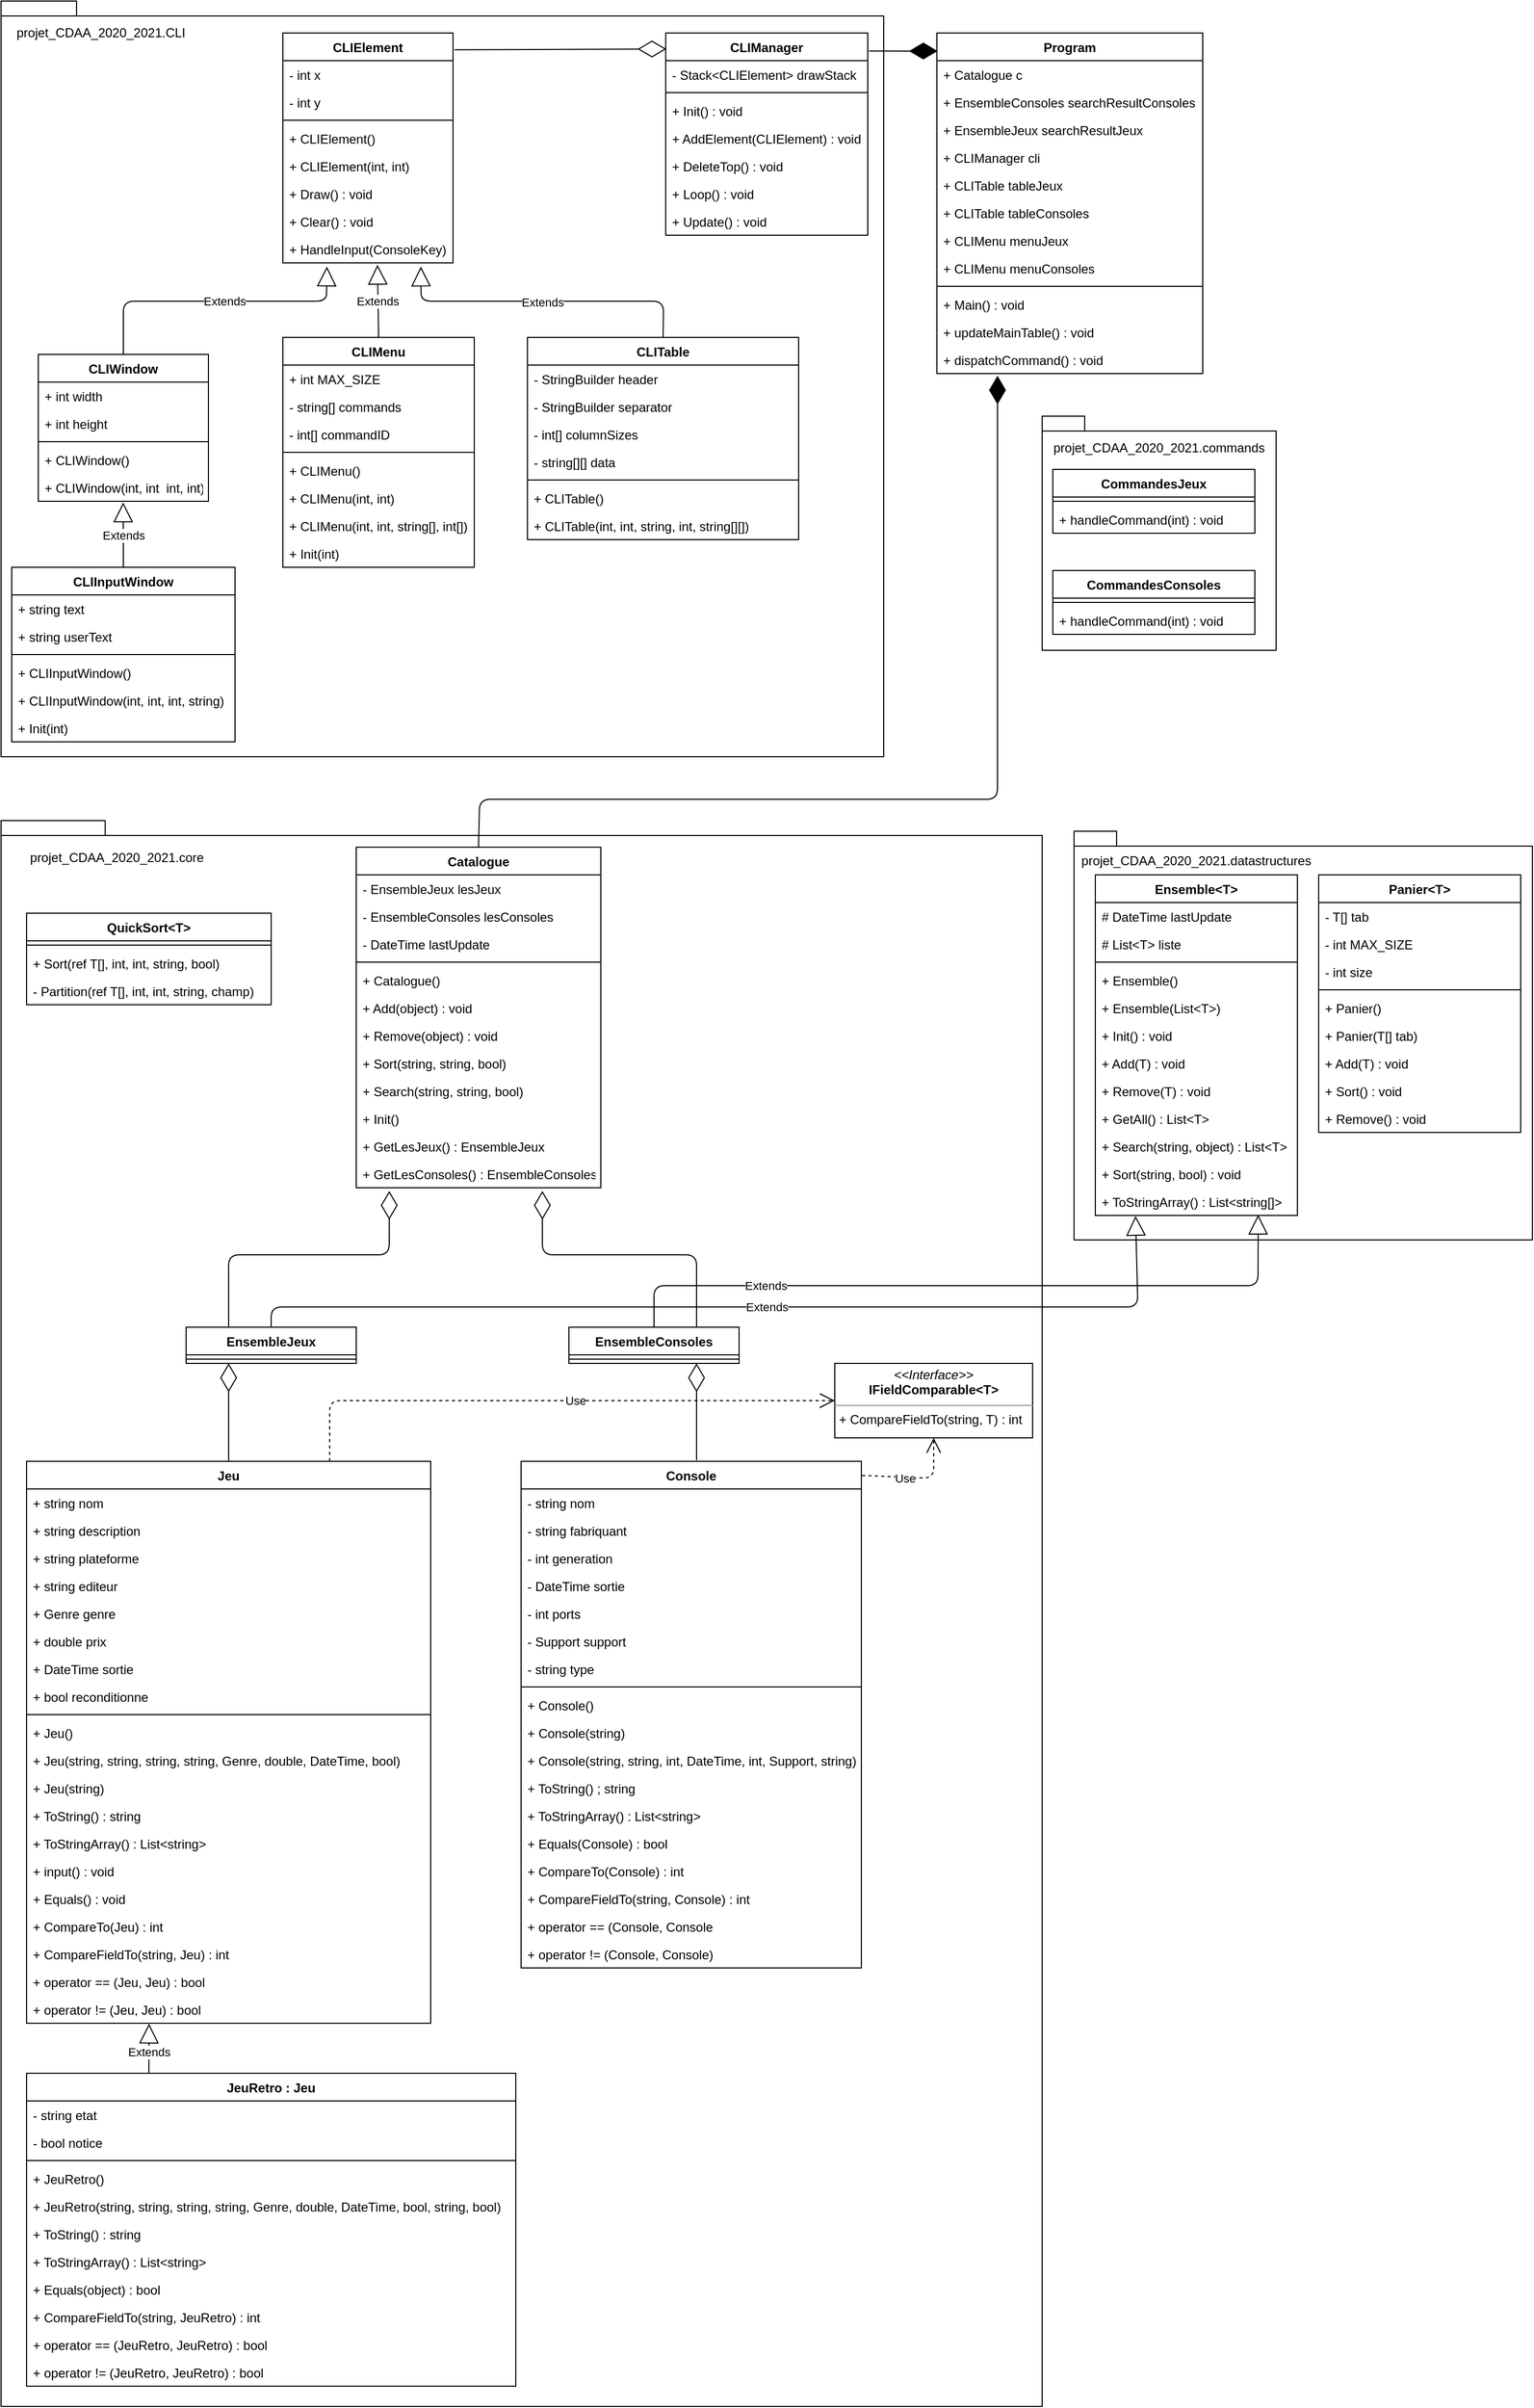 <mxfile version="13.7.9" type="device"><diagram id="C5RBs43oDa-KdzZeNtuy" name="Page-1"><mxGraphModel dx="1326" dy="1975" grid="1" gridSize="10" guides="1" tooltips="1" connect="1" arrows="1" fold="1" page="1" pageScale="1" pageWidth="827" pageHeight="1169" math="0" shadow="0"><root><mxCell id="WIyWlLk6GJQsqaUBKTNV-0"/><mxCell id="WIyWlLk6GJQsqaUBKTNV-1" parent="WIyWlLk6GJQsqaUBKTNV-0"/><mxCell id="APWC3XHS7xN2ZcFeUGXI-237" value="" style="shape=folder;fontStyle=1;spacingTop=10;tabWidth=40;tabHeight=14;tabPosition=left;html=1;" parent="WIyWlLk6GJQsqaUBKTNV-1" vertex="1"><mxGeometry x="1289" y="70" width="431" height="384" as="geometry"/></mxCell><mxCell id="APWC3XHS7xN2ZcFeUGXI-10" value="Program" style="swimlane;fontStyle=1;align=center;verticalAlign=top;childLayout=stackLayout;horizontal=1;startSize=26;horizontalStack=0;resizeParent=1;resizeParentMax=0;resizeLast=0;collapsible=1;marginBottom=0;" parent="WIyWlLk6GJQsqaUBKTNV-1" vertex="1"><mxGeometry x="1160" y="-680" width="250" height="320" as="geometry"/></mxCell><mxCell id="APWC3XHS7xN2ZcFeUGXI-11" value="+ Catalogue c&#10;" style="text;strokeColor=none;fillColor=none;align=left;verticalAlign=top;spacingLeft=4;spacingRight=4;overflow=hidden;rotatable=0;points=[[0,0.5],[1,0.5]];portConstraint=eastwest;" parent="APWC3XHS7xN2ZcFeUGXI-10" vertex="1"><mxGeometry y="26" width="250" height="26" as="geometry"/></mxCell><mxCell id="APWC3XHS7xN2ZcFeUGXI-16" value="+ EnsembleConsoles searchResultConsoles&#10;" style="text;strokeColor=none;fillColor=none;align=left;verticalAlign=top;spacingLeft=4;spacingRight=4;overflow=hidden;rotatable=0;points=[[0,0.5],[1,0.5]];portConstraint=eastwest;" parent="APWC3XHS7xN2ZcFeUGXI-10" vertex="1"><mxGeometry y="52" width="250" height="26" as="geometry"/></mxCell><mxCell id="APWC3XHS7xN2ZcFeUGXI-15" value="+ EnsembleJeux searchResultJeux&#10;" style="text;strokeColor=none;fillColor=none;align=left;verticalAlign=top;spacingLeft=4;spacingRight=4;overflow=hidden;rotatable=0;points=[[0,0.5],[1,0.5]];portConstraint=eastwest;" parent="APWC3XHS7xN2ZcFeUGXI-10" vertex="1"><mxGeometry y="78" width="250" height="26" as="geometry"/></mxCell><mxCell id="APWC3XHS7xN2ZcFeUGXI-17" value="+ CLIManager cli&#10;" style="text;strokeColor=none;fillColor=none;align=left;verticalAlign=top;spacingLeft=4;spacingRight=4;overflow=hidden;rotatable=0;points=[[0,0.5],[1,0.5]];portConstraint=eastwest;" parent="APWC3XHS7xN2ZcFeUGXI-10" vertex="1"><mxGeometry y="104" width="250" height="26" as="geometry"/></mxCell><mxCell id="APWC3XHS7xN2ZcFeUGXI-19" value="+ CLITable tableJeux" style="text;strokeColor=none;fillColor=none;align=left;verticalAlign=top;spacingLeft=4;spacingRight=4;overflow=hidden;rotatable=0;points=[[0,0.5],[1,0.5]];portConstraint=eastwest;" parent="APWC3XHS7xN2ZcFeUGXI-10" vertex="1"><mxGeometry y="130" width="250" height="26" as="geometry"/></mxCell><mxCell id="APWC3XHS7xN2ZcFeUGXI-18" value="+ CLITable tableConsoles&#10;" style="text;strokeColor=none;fillColor=none;align=left;verticalAlign=top;spacingLeft=4;spacingRight=4;overflow=hidden;rotatable=0;points=[[0,0.5],[1,0.5]];portConstraint=eastwest;" parent="APWC3XHS7xN2ZcFeUGXI-10" vertex="1"><mxGeometry y="156" width="250" height="26" as="geometry"/></mxCell><mxCell id="APWC3XHS7xN2ZcFeUGXI-21" value="+ CLIMenu menuJeux&#10;" style="text;strokeColor=none;fillColor=none;align=left;verticalAlign=top;spacingLeft=4;spacingRight=4;overflow=hidden;rotatable=0;points=[[0,0.5],[1,0.5]];portConstraint=eastwest;" parent="APWC3XHS7xN2ZcFeUGXI-10" vertex="1"><mxGeometry y="182" width="250" height="26" as="geometry"/></mxCell><mxCell id="APWC3XHS7xN2ZcFeUGXI-22" value="+ CLIMenu menuConsoles&#10;&#10;" style="text;strokeColor=none;fillColor=none;align=left;verticalAlign=top;spacingLeft=4;spacingRight=4;overflow=hidden;rotatable=0;points=[[0,0.5],[1,0.5]];portConstraint=eastwest;" parent="APWC3XHS7xN2ZcFeUGXI-10" vertex="1"><mxGeometry y="208" width="250" height="26" as="geometry"/></mxCell><mxCell id="APWC3XHS7xN2ZcFeUGXI-12" value="" style="line;strokeWidth=1;fillColor=none;align=left;verticalAlign=middle;spacingTop=-1;spacingLeft=3;spacingRight=3;rotatable=0;labelPosition=right;points=[];portConstraint=eastwest;" parent="APWC3XHS7xN2ZcFeUGXI-10" vertex="1"><mxGeometry y="234" width="250" height="8" as="geometry"/></mxCell><mxCell id="APWC3XHS7xN2ZcFeUGXI-23" value="+ Main() : void" style="text;strokeColor=none;fillColor=none;align=left;verticalAlign=top;spacingLeft=4;spacingRight=4;overflow=hidden;rotatable=0;points=[[0,0.5],[1,0.5]];portConstraint=eastwest;" parent="APWC3XHS7xN2ZcFeUGXI-10" vertex="1"><mxGeometry y="242" width="250" height="26" as="geometry"/></mxCell><mxCell id="APWC3XHS7xN2ZcFeUGXI-24" value="+ updateMainTable() : void" style="text;strokeColor=none;fillColor=none;align=left;verticalAlign=top;spacingLeft=4;spacingRight=4;overflow=hidden;rotatable=0;points=[[0,0.5],[1,0.5]];portConstraint=eastwest;" parent="APWC3XHS7xN2ZcFeUGXI-10" vertex="1"><mxGeometry y="268" width="250" height="26" as="geometry"/></mxCell><mxCell id="APWC3XHS7xN2ZcFeUGXI-25" value="+ dispatchCommand() : void" style="text;strokeColor=none;fillColor=none;align=left;verticalAlign=top;spacingLeft=4;spacingRight=4;overflow=hidden;rotatable=0;points=[[0,0.5],[1,0.5]];portConstraint=eastwest;" parent="APWC3XHS7xN2ZcFeUGXI-10" vertex="1"><mxGeometry y="294" width="250" height="26" as="geometry"/></mxCell><mxCell id="APWC3XHS7xN2ZcFeUGXI-235" value="" style="group" parent="WIyWlLk6GJQsqaUBKTNV-1" vertex="1" connectable="0"><mxGeometry x="1259" y="-320" width="220" height="220" as="geometry"/></mxCell><mxCell id="APWC3XHS7xN2ZcFeUGXI-232" value="" style="group" parent="APWC3XHS7xN2ZcFeUGXI-235" vertex="1" connectable="0"><mxGeometry width="220" height="220" as="geometry"/></mxCell><mxCell id="APWC3XHS7xN2ZcFeUGXI-226" value="" style="shape=folder;fontStyle=1;spacingTop=10;tabWidth=40;tabHeight=14;tabPosition=left;html=1;" parent="APWC3XHS7xN2ZcFeUGXI-232" vertex="1"><mxGeometry width="220" height="220" as="geometry"/></mxCell><mxCell id="APWC3XHS7xN2ZcFeUGXI-228" value="projet_CDAA_2020_2021.commands" style="text;html=1;strokeColor=none;fillColor=none;align=center;verticalAlign=middle;whiteSpace=wrap;rounded=0;" parent="APWC3XHS7xN2ZcFeUGXI-232" vertex="1"><mxGeometry x="10" y="20" width="200" height="20" as="geometry"/></mxCell><mxCell id="APWC3XHS7xN2ZcFeUGXI-34" value="CommandesJeux" style="swimlane;fontStyle=1;align=center;verticalAlign=top;childLayout=stackLayout;horizontal=1;startSize=26;horizontalStack=0;resizeParent=1;resizeParentMax=0;resizeLast=0;collapsible=1;marginBottom=0;" parent="APWC3XHS7xN2ZcFeUGXI-232" vertex="1"><mxGeometry x="10" y="50" width="190" height="60" as="geometry"/></mxCell><mxCell id="APWC3XHS7xN2ZcFeUGXI-35" value="" style="line;strokeWidth=1;fillColor=none;align=left;verticalAlign=middle;spacingTop=-1;spacingLeft=3;spacingRight=3;rotatable=0;labelPosition=right;points=[];portConstraint=eastwest;" parent="APWC3XHS7xN2ZcFeUGXI-34" vertex="1"><mxGeometry y="26" width="190" height="8" as="geometry"/></mxCell><mxCell id="APWC3XHS7xN2ZcFeUGXI-36" value="+ handleCommand(int) : void" style="text;strokeColor=none;fillColor=none;align=left;verticalAlign=top;spacingLeft=4;spacingRight=4;overflow=hidden;rotatable=0;points=[[0,0.5],[1,0.5]];portConstraint=eastwest;" parent="APWC3XHS7xN2ZcFeUGXI-34" vertex="1"><mxGeometry y="34" width="190" height="26" as="geometry"/></mxCell><mxCell id="APWC3XHS7xN2ZcFeUGXI-30" value="CommandesConsoles" style="swimlane;fontStyle=1;align=center;verticalAlign=top;childLayout=stackLayout;horizontal=1;startSize=26;horizontalStack=0;resizeParent=1;resizeParentMax=0;resizeLast=0;collapsible=1;marginBottom=0;" parent="APWC3XHS7xN2ZcFeUGXI-232" vertex="1"><mxGeometry x="10" y="145" width="190" height="60" as="geometry"/></mxCell><mxCell id="APWC3XHS7xN2ZcFeUGXI-32" value="" style="line;strokeWidth=1;fillColor=none;align=left;verticalAlign=middle;spacingTop=-1;spacingLeft=3;spacingRight=3;rotatable=0;labelPosition=right;points=[];portConstraint=eastwest;" parent="APWC3XHS7xN2ZcFeUGXI-30" vertex="1"><mxGeometry y="26" width="190" height="8" as="geometry"/></mxCell><mxCell id="APWC3XHS7xN2ZcFeUGXI-33" value="+ handleCommand(int) : void" style="text;strokeColor=none;fillColor=none;align=left;verticalAlign=top;spacingLeft=4;spacingRight=4;overflow=hidden;rotatable=0;points=[[0,0.5],[1,0.5]];portConstraint=eastwest;" parent="APWC3XHS7xN2ZcFeUGXI-30" vertex="1"><mxGeometry y="34" width="190" height="26" as="geometry"/></mxCell><mxCell id="APWC3XHS7xN2ZcFeUGXI-239" value="projet_CDAA_2020_2021.datastructures" style="text;html=1;strokeColor=none;fillColor=none;align=center;verticalAlign=middle;whiteSpace=wrap;rounded=0;" parent="WIyWlLk6GJQsqaUBKTNV-1" vertex="1"><mxGeometry x="1289" y="88" width="230" height="20" as="geometry"/></mxCell><mxCell id="APWC3XHS7xN2ZcFeUGXI-240" style="edgeStyle=orthogonalEdgeStyle;rounded=0;orthogonalLoop=1;jettySize=auto;html=1;exitX=0.5;exitY=1;exitDx=0;exitDy=0;" parent="WIyWlLk6GJQsqaUBKTNV-1" source="APWC3XHS7xN2ZcFeUGXI-239" target="APWC3XHS7xN2ZcFeUGXI-239" edge="1"><mxGeometry relative="1" as="geometry"/></mxCell><mxCell id="APWC3XHS7xN2ZcFeUGXI-229" value="" style="shape=folder;fontStyle=1;spacingTop=10;tabWidth=40;tabHeight=14;tabPosition=left;html=1;" parent="WIyWlLk6GJQsqaUBKTNV-1" vertex="1"><mxGeometry x="280" y="60" width="979" height="1490" as="geometry"/></mxCell><mxCell id="APWC3XHS7xN2ZcFeUGXI-4" value="&lt;p style=&quot;margin: 0px ; margin-top: 4px ; text-align: center&quot;&gt;&lt;i&gt;&amp;lt;&amp;lt;Interface&amp;gt;&amp;gt;&lt;/i&gt;&lt;br&gt;&lt;b&gt;IFieldComparable&amp;lt;T&amp;gt;&lt;/b&gt;&lt;/p&gt;&lt;hr size=&quot;1&quot;&gt;&lt;p style=&quot;margin: 0px ; margin-left: 4px&quot;&gt;+ CompareFieldTo(string, T) : int&lt;br&gt;&lt;/p&gt;" style="verticalAlign=top;align=left;overflow=fill;fontSize=12;fontFamily=Helvetica;html=1;" parent="WIyWlLk6GJQsqaUBKTNV-1" vertex="1"><mxGeometry x="1064" y="570" width="186" height="70" as="geometry"/></mxCell><mxCell id="APWC3XHS7xN2ZcFeUGXI-212" value="" style="endArrow=diamondThin;endFill=0;endSize=24;html=1;entryX=0.75;entryY=1;entryDx=0;entryDy=0;" parent="WIyWlLk6GJQsqaUBKTNV-1" target="APWC3XHS7xN2ZcFeUGXI-103" edge="1"><mxGeometry x="239" y="57" width="160" as="geometry"><mxPoint x="934" y="661" as="sourcePoint"/><mxPoint x="924" y="578" as="targetPoint"/></mxGeometry></mxCell><mxCell id="APWC3XHS7xN2ZcFeUGXI-217" value="Use" style="endArrow=open;endSize=12;dashed=1;html=1;exitX=1.002;exitY=0.028;exitDx=0;exitDy=0;entryX=0.5;entryY=1;entryDx=0;entryDy=0;exitPerimeter=0;" parent="WIyWlLk6GJQsqaUBKTNV-1" source="APWC3XHS7xN2ZcFeUGXI-118" target="APWC3XHS7xN2ZcFeUGXI-4" edge="1"><mxGeometry width="160" as="geometry"><mxPoint x="1004" y="638" as="sourcePoint"/><mxPoint x="1124" y="598" as="targetPoint"/><Array as="points"><mxPoint x="1157" y="678"/></Array><mxPoint x="7" y="20" as="offset"/></mxGeometry></mxCell><mxCell id="APWC3XHS7xN2ZcFeUGXI-230" value="projet_CDAA_2020_2021.core" style="text;html=1;strokeColor=none;fillColor=none;align=center;verticalAlign=middle;whiteSpace=wrap;rounded=0;" parent="WIyWlLk6GJQsqaUBKTNV-1" vertex="1"><mxGeometry x="304" y="85" width="170" height="20" as="geometry"/></mxCell><mxCell id="APWC3XHS7xN2ZcFeUGXI-231" value="Use" style="endArrow=open;endSize=12;dashed=1;html=1;exitX=0.75;exitY=0;exitDx=0;exitDy=0;entryX=0;entryY=0.5;entryDx=0;entryDy=0;" parent="WIyWlLk6GJQsqaUBKTNV-1" source="APWC3XHS7xN2ZcFeUGXI-38" target="APWC3XHS7xN2ZcFeUGXI-4" edge="1"><mxGeometry width="160" as="geometry"><mxPoint x="1094.64" y="685.328" as="sourcePoint"/><mxPoint x="1167.0" y="650" as="targetPoint"/><Array as="points"><mxPoint x="589" y="605"/></Array><mxPoint x="-7" y="-29" as="offset"/></mxGeometry></mxCell><mxCell id="APWC3XHS7xN2ZcFeUGXI-213" value="Extends" style="endArrow=block;endSize=16;endFill=0;html=1;exitX=0.25;exitY=0;exitDx=0;exitDy=0;entryX=0.303;entryY=1.016;entryDx=0;entryDy=0;entryPerimeter=0;" parent="WIyWlLk6GJQsqaUBKTNV-1" source="APWC3XHS7xN2ZcFeUGXI-59" target="APWC3XHS7xN2ZcFeUGXI-58" edge="1"><mxGeometry x="-1" y="-63" width="160" as="geometry"><mxPoint x="504" y="1258" as="sourcePoint"/><mxPoint x="664" y="1258" as="targetPoint"/><Array as="points"><mxPoint x="419" y="1227"/></Array><mxPoint y="3" as="offset"/></mxGeometry></mxCell><mxCell id="APWC3XHS7xN2ZcFeUGXI-211" value="" style="endArrow=diamondThin;endFill=0;endSize=24;html=1;exitX=0.5;exitY=0;exitDx=0;exitDy=0;entryX=0.25;entryY=1;entryDx=0;entryDy=0;" parent="WIyWlLk6GJQsqaUBKTNV-1" source="APWC3XHS7xN2ZcFeUGXI-38" target="APWC3XHS7xN2ZcFeUGXI-99" edge="1"><mxGeometry x="239" y="57" width="160" as="geometry"><mxPoint x="872.85" y="688" as="sourcePoint"/><mxPoint x="534" y="596.62" as="targetPoint"/></mxGeometry></mxCell><mxCell id="APWC3XHS7xN2ZcFeUGXI-214" value="" style="endArrow=diamondThin;endFill=0;endSize=24;html=1;exitX=0.25;exitY=0;exitDx=0;exitDy=0;entryX=0.135;entryY=1.115;entryDx=0;entryDy=0;entryPerimeter=0;" parent="WIyWlLk6GJQsqaUBKTNV-1" source="APWC3XHS7xN2ZcFeUGXI-99" target="APWC3XHS7xN2ZcFeUGXI-117" edge="1"><mxGeometry x="239" y="57" width="160" as="geometry"><mxPoint x="484" y="428" as="sourcePoint"/><mxPoint x="524" y="334" as="targetPoint"/><Array as="points"><mxPoint x="494" y="468"/><mxPoint x="645" y="468"/></Array></mxGeometry></mxCell><mxCell id="APWC3XHS7xN2ZcFeUGXI-215" value="" style="endArrow=diamondThin;endFill=0;endSize=24;html=1;exitX=0.75;exitY=0;exitDx=0;exitDy=0;entryX=0.761;entryY=1.115;entryDx=0;entryDy=0;entryPerimeter=0;" parent="WIyWlLk6GJQsqaUBKTNV-1" source="APWC3XHS7xN2ZcFeUGXI-103" target="APWC3XHS7xN2ZcFeUGXI-117" edge="1"><mxGeometry x="239" y="57" width="160" as="geometry"><mxPoint x="504" y="544" as="sourcePoint"/><mxPoint x="665.05" y="70.99" as="targetPoint"/><Array as="points"><mxPoint x="934" y="468"/><mxPoint x="789" y="468"/></Array></mxGeometry></mxCell><mxCell id="APWC3XHS7xN2ZcFeUGXI-242" value="Extends" style="endArrow=block;endSize=16;endFill=0;html=1;entryX=0.199;entryY=1.02;entryDx=0;entryDy=0;entryPerimeter=0;exitX=0.5;exitY=0;exitDx=0;exitDy=0;" parent="WIyWlLk6GJQsqaUBKTNV-1" source="APWC3XHS7xN2ZcFeUGXI-99" target="APWC3XHS7xN2ZcFeUGXI-98" edge="1"><mxGeometry x="0.055" width="160" relative="1" as="geometry"><mxPoint x="1439" y="267" as="sourcePoint"/><mxPoint x="1571.5" y="47" as="targetPoint"/><Array as="points"><mxPoint x="534" y="517"/><mxPoint x="1349" y="517"/></Array><mxPoint as="offset"/></mxGeometry></mxCell><mxCell id="APWC3XHS7xN2ZcFeUGXI-241" value="Extends" style="endArrow=block;endSize=16;endFill=0;html=1;entryX=0.806;entryY=0.975;entryDx=0;entryDy=0;entryPerimeter=0;exitX=0.5;exitY=0;exitDx=0;exitDy=0;" parent="WIyWlLk6GJQsqaUBKTNV-1" source="APWC3XHS7xN2ZcFeUGXI-103" target="APWC3XHS7xN2ZcFeUGXI-98" edge="1"><mxGeometry x="-0.574" width="160" relative="1" as="geometry"><mxPoint x="1429" y="257" as="sourcePoint"/><mxPoint x="1589" y="257" as="targetPoint"/><Array as="points"><mxPoint x="894" y="497"/><mxPoint x="1462" y="497"/></Array><mxPoint as="offset"/></mxGeometry></mxCell><mxCell id="APWC3XHS7xN2ZcFeUGXI-38" value="Jeu" style="swimlane;fontStyle=1;align=center;verticalAlign=top;childLayout=stackLayout;horizontal=1;startSize=26;horizontalStack=0;resizeParent=1;resizeParentMax=0;resizeLast=0;collapsible=1;marginBottom=0;" parent="WIyWlLk6GJQsqaUBKTNV-1" vertex="1"><mxGeometry x="304" y="662" width="380" height="528" as="geometry"/></mxCell><mxCell id="APWC3XHS7xN2ZcFeUGXI-39" value="+ string nom" style="text;strokeColor=none;fillColor=none;align=left;verticalAlign=top;spacingLeft=4;spacingRight=4;overflow=hidden;rotatable=0;points=[[0,0.5],[1,0.5]];portConstraint=eastwest;" parent="APWC3XHS7xN2ZcFeUGXI-38" vertex="1"><mxGeometry y="26" width="380" height="26" as="geometry"/></mxCell><mxCell id="APWC3XHS7xN2ZcFeUGXI-42" value="+ string description" style="text;strokeColor=none;fillColor=none;align=left;verticalAlign=top;spacingLeft=4;spacingRight=4;overflow=hidden;rotatable=0;points=[[0,0.5],[1,0.5]];portConstraint=eastwest;" parent="APWC3XHS7xN2ZcFeUGXI-38" vertex="1"><mxGeometry y="52" width="380" height="26" as="geometry"/></mxCell><mxCell id="APWC3XHS7xN2ZcFeUGXI-43" value="+ string plateforme&#10;" style="text;strokeColor=none;fillColor=none;align=left;verticalAlign=top;spacingLeft=4;spacingRight=4;overflow=hidden;rotatable=0;points=[[0,0.5],[1,0.5]];portConstraint=eastwest;" parent="APWC3XHS7xN2ZcFeUGXI-38" vertex="1"><mxGeometry y="78" width="380" height="26" as="geometry"/></mxCell><mxCell id="APWC3XHS7xN2ZcFeUGXI-44" value="+ string editeur" style="text;strokeColor=none;fillColor=none;align=left;verticalAlign=top;spacingLeft=4;spacingRight=4;overflow=hidden;rotatable=0;points=[[0,0.5],[1,0.5]];portConstraint=eastwest;" parent="APWC3XHS7xN2ZcFeUGXI-38" vertex="1"><mxGeometry y="104" width="380" height="26" as="geometry"/></mxCell><mxCell id="APWC3XHS7xN2ZcFeUGXI-45" value="+ Genre genre" style="text;strokeColor=none;fillColor=none;align=left;verticalAlign=top;spacingLeft=4;spacingRight=4;overflow=hidden;rotatable=0;points=[[0,0.5],[1,0.5]];portConstraint=eastwest;" parent="APWC3XHS7xN2ZcFeUGXI-38" vertex="1"><mxGeometry y="130" width="380" height="26" as="geometry"/></mxCell><mxCell id="APWC3XHS7xN2ZcFeUGXI-46" value="+ double prix" style="text;strokeColor=none;fillColor=none;align=left;verticalAlign=top;spacingLeft=4;spacingRight=4;overflow=hidden;rotatable=0;points=[[0,0.5],[1,0.5]];portConstraint=eastwest;" parent="APWC3XHS7xN2ZcFeUGXI-38" vertex="1"><mxGeometry y="156" width="380" height="26" as="geometry"/></mxCell><mxCell id="APWC3XHS7xN2ZcFeUGXI-47" value="+ DateTime sortie" style="text;strokeColor=none;fillColor=none;align=left;verticalAlign=top;spacingLeft=4;spacingRight=4;overflow=hidden;rotatable=0;points=[[0,0.5],[1,0.5]];portConstraint=eastwest;" parent="APWC3XHS7xN2ZcFeUGXI-38" vertex="1"><mxGeometry y="182" width="380" height="26" as="geometry"/></mxCell><mxCell id="APWC3XHS7xN2ZcFeUGXI-48" value="+ bool reconditionne" style="text;strokeColor=none;fillColor=none;align=left;verticalAlign=top;spacingLeft=4;spacingRight=4;overflow=hidden;rotatable=0;points=[[0,0.5],[1,0.5]];portConstraint=eastwest;" parent="APWC3XHS7xN2ZcFeUGXI-38" vertex="1"><mxGeometry y="208" width="380" height="26" as="geometry"/></mxCell><mxCell id="APWC3XHS7xN2ZcFeUGXI-40" value="" style="line;strokeWidth=1;fillColor=none;align=left;verticalAlign=middle;spacingTop=-1;spacingLeft=3;spacingRight=3;rotatable=0;labelPosition=right;points=[];portConstraint=eastwest;" parent="APWC3XHS7xN2ZcFeUGXI-38" vertex="1"><mxGeometry y="234" width="380" height="8" as="geometry"/></mxCell><mxCell id="APWC3XHS7xN2ZcFeUGXI-41" value="+ Jeu()&#10;" style="text;strokeColor=none;fillColor=none;align=left;verticalAlign=top;spacingLeft=4;spacingRight=4;overflow=hidden;rotatable=0;points=[[0,0.5],[1,0.5]];portConstraint=eastwest;" parent="APWC3XHS7xN2ZcFeUGXI-38" vertex="1"><mxGeometry y="242" width="380" height="26" as="geometry"/></mxCell><mxCell id="APWC3XHS7xN2ZcFeUGXI-49" value="+ Jeu(string, string, string, string, Genre, double, DateTime, bool)&#10;" style="text;strokeColor=none;fillColor=none;align=left;verticalAlign=top;spacingLeft=4;spacingRight=4;overflow=hidden;rotatable=0;points=[[0,0.5],[1,0.5]];portConstraint=eastwest;" parent="APWC3XHS7xN2ZcFeUGXI-38" vertex="1"><mxGeometry y="268" width="380" height="26" as="geometry"/></mxCell><mxCell id="APWC3XHS7xN2ZcFeUGXI-50" value="+ Jeu(string)&#10;" style="text;strokeColor=none;fillColor=none;align=left;verticalAlign=top;spacingLeft=4;spacingRight=4;overflow=hidden;rotatable=0;points=[[0,0.5],[1,0.5]];portConstraint=eastwest;" parent="APWC3XHS7xN2ZcFeUGXI-38" vertex="1"><mxGeometry y="294" width="380" height="26" as="geometry"/></mxCell><mxCell id="APWC3XHS7xN2ZcFeUGXI-51" value="+ ToString() : string" style="text;strokeColor=none;fillColor=none;align=left;verticalAlign=top;spacingLeft=4;spacingRight=4;overflow=hidden;rotatable=0;points=[[0,0.5],[1,0.5]];portConstraint=eastwest;" parent="APWC3XHS7xN2ZcFeUGXI-38" vertex="1"><mxGeometry y="320" width="380" height="26" as="geometry"/></mxCell><mxCell id="APWC3XHS7xN2ZcFeUGXI-52" value="+ ToStringArray() : List&lt;string&gt;" style="text;strokeColor=none;fillColor=none;align=left;verticalAlign=top;spacingLeft=4;spacingRight=4;overflow=hidden;rotatable=0;points=[[0,0.5],[1,0.5]];portConstraint=eastwest;" parent="APWC3XHS7xN2ZcFeUGXI-38" vertex="1"><mxGeometry y="346" width="380" height="26" as="geometry"/></mxCell><mxCell id="APWC3XHS7xN2ZcFeUGXI-53" value="+ input() : void" style="text;strokeColor=none;fillColor=none;align=left;verticalAlign=top;spacingLeft=4;spacingRight=4;overflow=hidden;rotatable=0;points=[[0,0.5],[1,0.5]];portConstraint=eastwest;" parent="APWC3XHS7xN2ZcFeUGXI-38" vertex="1"><mxGeometry y="372" width="380" height="26" as="geometry"/></mxCell><mxCell id="APWC3XHS7xN2ZcFeUGXI-54" value="+ Equals() : void" style="text;strokeColor=none;fillColor=none;align=left;verticalAlign=top;spacingLeft=4;spacingRight=4;overflow=hidden;rotatable=0;points=[[0,0.5],[1,0.5]];portConstraint=eastwest;" parent="APWC3XHS7xN2ZcFeUGXI-38" vertex="1"><mxGeometry y="398" width="380" height="26" as="geometry"/></mxCell><mxCell id="APWC3XHS7xN2ZcFeUGXI-55" value="+ CompareTo(Jeu) : int" style="text;strokeColor=none;fillColor=none;align=left;verticalAlign=top;spacingLeft=4;spacingRight=4;overflow=hidden;rotatable=0;points=[[0,0.5],[1,0.5]];portConstraint=eastwest;" parent="APWC3XHS7xN2ZcFeUGXI-38" vertex="1"><mxGeometry y="424" width="380" height="26" as="geometry"/></mxCell><mxCell id="APWC3XHS7xN2ZcFeUGXI-56" value="+ CompareFieldTo(string, Jeu) : int" style="text;strokeColor=none;fillColor=none;align=left;verticalAlign=top;spacingLeft=4;spacingRight=4;overflow=hidden;rotatable=0;points=[[0,0.5],[1,0.5]];portConstraint=eastwest;" parent="APWC3XHS7xN2ZcFeUGXI-38" vertex="1"><mxGeometry y="450" width="380" height="26" as="geometry"/></mxCell><mxCell id="APWC3XHS7xN2ZcFeUGXI-57" value="+ operator == (Jeu, Jeu) : bool" style="text;strokeColor=none;fillColor=none;align=left;verticalAlign=top;spacingLeft=4;spacingRight=4;overflow=hidden;rotatable=0;points=[[0,0.5],[1,0.5]];portConstraint=eastwest;" parent="APWC3XHS7xN2ZcFeUGXI-38" vertex="1"><mxGeometry y="476" width="380" height="26" as="geometry"/></mxCell><mxCell id="APWC3XHS7xN2ZcFeUGXI-58" value="+ operator != (Jeu, Jeu) : bool" style="text;strokeColor=none;fillColor=none;align=left;verticalAlign=top;spacingLeft=4;spacingRight=4;overflow=hidden;rotatable=0;points=[[0,0.5],[1,0.5]];portConstraint=eastwest;" parent="APWC3XHS7xN2ZcFeUGXI-38" vertex="1"><mxGeometry y="502" width="380" height="26" as="geometry"/></mxCell><mxCell id="APWC3XHS7xN2ZcFeUGXI-99" value="EnsembleJeux" style="swimlane;fontStyle=1;align=center;verticalAlign=top;childLayout=stackLayout;horizontal=1;startSize=26;horizontalStack=0;resizeParent=1;resizeParentMax=0;resizeLast=0;collapsible=1;marginBottom=0;" parent="WIyWlLk6GJQsqaUBKTNV-1" vertex="1"><mxGeometry x="454" y="536" width="160" height="34" as="geometry"/></mxCell><mxCell id="APWC3XHS7xN2ZcFeUGXI-101" value="" style="line;strokeWidth=1;fillColor=none;align=left;verticalAlign=middle;spacingTop=-1;spacingLeft=3;spacingRight=3;rotatable=0;labelPosition=right;points=[];portConstraint=eastwest;" parent="APWC3XHS7xN2ZcFeUGXI-99" vertex="1"><mxGeometry y="26" width="160" height="8" as="geometry"/></mxCell><mxCell id="APWC3XHS7xN2ZcFeUGXI-105" value="Catalogue" style="swimlane;fontStyle=1;align=center;verticalAlign=top;childLayout=stackLayout;horizontal=1;startSize=26;horizontalStack=0;resizeParent=1;resizeParentMax=0;resizeLast=0;collapsible=1;marginBottom=0;" parent="WIyWlLk6GJQsqaUBKTNV-1" vertex="1"><mxGeometry x="614" y="85" width="230" height="320" as="geometry"/></mxCell><mxCell id="APWC3XHS7xN2ZcFeUGXI-106" value="- EnsembleJeux lesJeux" style="text;strokeColor=none;fillColor=none;align=left;verticalAlign=top;spacingLeft=4;spacingRight=4;overflow=hidden;rotatable=0;points=[[0,0.5],[1,0.5]];portConstraint=eastwest;" parent="APWC3XHS7xN2ZcFeUGXI-105" vertex="1"><mxGeometry y="26" width="230" height="26" as="geometry"/></mxCell><mxCell id="APWC3XHS7xN2ZcFeUGXI-109" value="- EnsembleConsoles lesConsoles " style="text;strokeColor=none;fillColor=none;align=left;verticalAlign=top;spacingLeft=4;spacingRight=4;overflow=hidden;rotatable=0;points=[[0,0.5],[1,0.5]];portConstraint=eastwest;" parent="APWC3XHS7xN2ZcFeUGXI-105" vertex="1"><mxGeometry y="52" width="230" height="26" as="geometry"/></mxCell><mxCell id="APWC3XHS7xN2ZcFeUGXI-110" value="- DateTime lastUpdate" style="text;strokeColor=none;fillColor=none;align=left;verticalAlign=top;spacingLeft=4;spacingRight=4;overflow=hidden;rotatable=0;points=[[0,0.5],[1,0.5]];portConstraint=eastwest;" parent="APWC3XHS7xN2ZcFeUGXI-105" vertex="1"><mxGeometry y="78" width="230" height="26" as="geometry"/></mxCell><mxCell id="APWC3XHS7xN2ZcFeUGXI-107" value="" style="line;strokeWidth=1;fillColor=none;align=left;verticalAlign=middle;spacingTop=-1;spacingLeft=3;spacingRight=3;rotatable=0;labelPosition=right;points=[];portConstraint=eastwest;" parent="APWC3XHS7xN2ZcFeUGXI-105" vertex="1"><mxGeometry y="104" width="230" height="8" as="geometry"/></mxCell><mxCell id="APWC3XHS7xN2ZcFeUGXI-108" value="+ Catalogue()" style="text;strokeColor=none;fillColor=none;align=left;verticalAlign=top;spacingLeft=4;spacingRight=4;overflow=hidden;rotatable=0;points=[[0,0.5],[1,0.5]];portConstraint=eastwest;" parent="APWC3XHS7xN2ZcFeUGXI-105" vertex="1"><mxGeometry y="112" width="230" height="26" as="geometry"/></mxCell><mxCell id="APWC3XHS7xN2ZcFeUGXI-111" value="+ Add(object) : void" style="text;strokeColor=none;fillColor=none;align=left;verticalAlign=top;spacingLeft=4;spacingRight=4;overflow=hidden;rotatable=0;points=[[0,0.5],[1,0.5]];portConstraint=eastwest;" parent="APWC3XHS7xN2ZcFeUGXI-105" vertex="1"><mxGeometry y="138" width="230" height="26" as="geometry"/></mxCell><mxCell id="APWC3XHS7xN2ZcFeUGXI-112" value="+ Remove(object) : void" style="text;strokeColor=none;fillColor=none;align=left;verticalAlign=top;spacingLeft=4;spacingRight=4;overflow=hidden;rotatable=0;points=[[0,0.5],[1,0.5]];portConstraint=eastwest;" parent="APWC3XHS7xN2ZcFeUGXI-105" vertex="1"><mxGeometry y="164" width="230" height="26" as="geometry"/></mxCell><mxCell id="APWC3XHS7xN2ZcFeUGXI-113" value="+ Sort(string, string, bool)" style="text;strokeColor=none;fillColor=none;align=left;verticalAlign=top;spacingLeft=4;spacingRight=4;overflow=hidden;rotatable=0;points=[[0,0.5],[1,0.5]];portConstraint=eastwest;" parent="APWC3XHS7xN2ZcFeUGXI-105" vertex="1"><mxGeometry y="190" width="230" height="26" as="geometry"/></mxCell><mxCell id="APWC3XHS7xN2ZcFeUGXI-114" value="+ Search(string, string, bool)" style="text;strokeColor=none;fillColor=none;align=left;verticalAlign=top;spacingLeft=4;spacingRight=4;overflow=hidden;rotatable=0;points=[[0,0.5],[1,0.5]];portConstraint=eastwest;" parent="APWC3XHS7xN2ZcFeUGXI-105" vertex="1"><mxGeometry y="216" width="230" height="26" as="geometry"/></mxCell><mxCell id="APWC3XHS7xN2ZcFeUGXI-115" value="+ Init()" style="text;strokeColor=none;fillColor=none;align=left;verticalAlign=top;spacingLeft=4;spacingRight=4;overflow=hidden;rotatable=0;points=[[0,0.5],[1,0.5]];portConstraint=eastwest;" parent="APWC3XHS7xN2ZcFeUGXI-105" vertex="1"><mxGeometry y="242" width="230" height="26" as="geometry"/></mxCell><mxCell id="APWC3XHS7xN2ZcFeUGXI-116" value="+ GetLesJeux() : EnsembleJeux" style="text;strokeColor=none;fillColor=none;align=left;verticalAlign=top;spacingLeft=4;spacingRight=4;overflow=hidden;rotatable=0;points=[[0,0.5],[1,0.5]];portConstraint=eastwest;" parent="APWC3XHS7xN2ZcFeUGXI-105" vertex="1"><mxGeometry y="268" width="230" height="26" as="geometry"/></mxCell><mxCell id="APWC3XHS7xN2ZcFeUGXI-117" value="+ GetLesConsoles() : EnsembleConsoles" style="text;strokeColor=none;fillColor=none;align=left;verticalAlign=top;spacingLeft=4;spacingRight=4;overflow=hidden;rotatable=0;points=[[0,0.5],[1,0.5]];portConstraint=eastwest;" parent="APWC3XHS7xN2ZcFeUGXI-105" vertex="1"><mxGeometry y="294" width="230" height="26" as="geometry"/></mxCell><mxCell id="APWC3XHS7xN2ZcFeUGXI-103" value="EnsembleConsoles&#10;" style="swimlane;fontStyle=1;align=center;verticalAlign=top;childLayout=stackLayout;horizontal=1;startSize=26;horizontalStack=0;resizeParent=1;resizeParentMax=0;resizeLast=0;collapsible=1;marginBottom=0;" parent="WIyWlLk6GJQsqaUBKTNV-1" vertex="1"><mxGeometry x="814" y="536" width="160" height="34" as="geometry"/></mxCell><mxCell id="APWC3XHS7xN2ZcFeUGXI-104" value="" style="line;strokeWidth=1;fillColor=none;align=left;verticalAlign=middle;spacingTop=-1;spacingLeft=3;spacingRight=3;rotatable=0;labelPosition=right;points=[];portConstraint=eastwest;" parent="APWC3XHS7xN2ZcFeUGXI-103" vertex="1"><mxGeometry y="26" width="160" height="8" as="geometry"/></mxCell><mxCell id="APWC3XHS7xN2ZcFeUGXI-118" value="Console" style="swimlane;fontStyle=1;align=center;verticalAlign=top;childLayout=stackLayout;horizontal=1;startSize=26;horizontalStack=0;resizeParent=1;resizeParentMax=0;resizeLast=0;collapsible=1;marginBottom=0;" parent="WIyWlLk6GJQsqaUBKTNV-1" vertex="1"><mxGeometry x="769" y="662" width="320" height="476" as="geometry"/></mxCell><mxCell id="APWC3XHS7xN2ZcFeUGXI-119" value="- string nom" style="text;strokeColor=none;fillColor=none;align=left;verticalAlign=top;spacingLeft=4;spacingRight=4;overflow=hidden;rotatable=0;points=[[0,0.5],[1,0.5]];portConstraint=eastwest;" parent="APWC3XHS7xN2ZcFeUGXI-118" vertex="1"><mxGeometry y="26" width="320" height="26" as="geometry"/></mxCell><mxCell id="APWC3XHS7xN2ZcFeUGXI-122" value="- string fabriquant" style="text;strokeColor=none;fillColor=none;align=left;verticalAlign=top;spacingLeft=4;spacingRight=4;overflow=hidden;rotatable=0;points=[[0,0.5],[1,0.5]];portConstraint=eastwest;" parent="APWC3XHS7xN2ZcFeUGXI-118" vertex="1"><mxGeometry y="52" width="320" height="26" as="geometry"/></mxCell><mxCell id="APWC3XHS7xN2ZcFeUGXI-123" value="- int generation" style="text;strokeColor=none;fillColor=none;align=left;verticalAlign=top;spacingLeft=4;spacingRight=4;overflow=hidden;rotatable=0;points=[[0,0.5],[1,0.5]];portConstraint=eastwest;" parent="APWC3XHS7xN2ZcFeUGXI-118" vertex="1"><mxGeometry y="78" width="320" height="26" as="geometry"/></mxCell><mxCell id="APWC3XHS7xN2ZcFeUGXI-124" value="- DateTime sortie" style="text;strokeColor=none;fillColor=none;align=left;verticalAlign=top;spacingLeft=4;spacingRight=4;overflow=hidden;rotatable=0;points=[[0,0.5],[1,0.5]];portConstraint=eastwest;" parent="APWC3XHS7xN2ZcFeUGXI-118" vertex="1"><mxGeometry y="104" width="320" height="26" as="geometry"/></mxCell><mxCell id="APWC3XHS7xN2ZcFeUGXI-125" value="- int ports" style="text;strokeColor=none;fillColor=none;align=left;verticalAlign=top;spacingLeft=4;spacingRight=4;overflow=hidden;rotatable=0;points=[[0,0.5],[1,0.5]];portConstraint=eastwest;" parent="APWC3XHS7xN2ZcFeUGXI-118" vertex="1"><mxGeometry y="130" width="320" height="26" as="geometry"/></mxCell><mxCell id="APWC3XHS7xN2ZcFeUGXI-126" value="- Support support" style="text;strokeColor=none;fillColor=none;align=left;verticalAlign=top;spacingLeft=4;spacingRight=4;overflow=hidden;rotatable=0;points=[[0,0.5],[1,0.5]];portConstraint=eastwest;" parent="APWC3XHS7xN2ZcFeUGXI-118" vertex="1"><mxGeometry y="156" width="320" height="26" as="geometry"/></mxCell><mxCell id="APWC3XHS7xN2ZcFeUGXI-127" value="- string type" style="text;strokeColor=none;fillColor=none;align=left;verticalAlign=top;spacingLeft=4;spacingRight=4;overflow=hidden;rotatable=0;points=[[0,0.5],[1,0.5]];portConstraint=eastwest;" parent="APWC3XHS7xN2ZcFeUGXI-118" vertex="1"><mxGeometry y="182" width="320" height="26" as="geometry"/></mxCell><mxCell id="APWC3XHS7xN2ZcFeUGXI-120" value="" style="line;strokeWidth=1;fillColor=none;align=left;verticalAlign=middle;spacingTop=-1;spacingLeft=3;spacingRight=3;rotatable=0;labelPosition=right;points=[];portConstraint=eastwest;" parent="APWC3XHS7xN2ZcFeUGXI-118" vertex="1"><mxGeometry y="208" width="320" height="8" as="geometry"/></mxCell><mxCell id="APWC3XHS7xN2ZcFeUGXI-121" value="+ Console()" style="text;strokeColor=none;fillColor=none;align=left;verticalAlign=top;spacingLeft=4;spacingRight=4;overflow=hidden;rotatable=0;points=[[0,0.5],[1,0.5]];portConstraint=eastwest;" parent="APWC3XHS7xN2ZcFeUGXI-118" vertex="1"><mxGeometry y="216" width="320" height="26" as="geometry"/></mxCell><mxCell id="APWC3XHS7xN2ZcFeUGXI-128" value="+ Console(string)" style="text;strokeColor=none;fillColor=none;align=left;verticalAlign=top;spacingLeft=4;spacingRight=4;overflow=hidden;rotatable=0;points=[[0,0.5],[1,0.5]];portConstraint=eastwest;" parent="APWC3XHS7xN2ZcFeUGXI-118" vertex="1"><mxGeometry y="242" width="320" height="26" as="geometry"/></mxCell><mxCell id="APWC3XHS7xN2ZcFeUGXI-129" value="+ Console(string, string, int, DateTime, int, Support, string)" style="text;strokeColor=none;fillColor=none;align=left;verticalAlign=top;spacingLeft=4;spacingRight=4;overflow=hidden;rotatable=0;points=[[0,0.5],[1,0.5]];portConstraint=eastwest;" parent="APWC3XHS7xN2ZcFeUGXI-118" vertex="1"><mxGeometry y="268" width="320" height="26" as="geometry"/></mxCell><mxCell id="APWC3XHS7xN2ZcFeUGXI-130" value="+ ToString() ; string" style="text;strokeColor=none;fillColor=none;align=left;verticalAlign=top;spacingLeft=4;spacingRight=4;overflow=hidden;rotatable=0;points=[[0,0.5],[1,0.5]];portConstraint=eastwest;" parent="APWC3XHS7xN2ZcFeUGXI-118" vertex="1"><mxGeometry y="294" width="320" height="26" as="geometry"/></mxCell><mxCell id="APWC3XHS7xN2ZcFeUGXI-131" value="+ ToStringArray() : List&lt;string&gt;" style="text;strokeColor=none;fillColor=none;align=left;verticalAlign=top;spacingLeft=4;spacingRight=4;overflow=hidden;rotatable=0;points=[[0,0.5],[1,0.5]];portConstraint=eastwest;" parent="APWC3XHS7xN2ZcFeUGXI-118" vertex="1"><mxGeometry y="320" width="320" height="26" as="geometry"/></mxCell><mxCell id="APWC3XHS7xN2ZcFeUGXI-132" value="+ Equals(Console) : bool" style="text;strokeColor=none;fillColor=none;align=left;verticalAlign=top;spacingLeft=4;spacingRight=4;overflow=hidden;rotatable=0;points=[[0,0.5],[1,0.5]];portConstraint=eastwest;" parent="APWC3XHS7xN2ZcFeUGXI-118" vertex="1"><mxGeometry y="346" width="320" height="26" as="geometry"/></mxCell><mxCell id="APWC3XHS7xN2ZcFeUGXI-133" value="+ CompareTo(Console) : int" style="text;strokeColor=none;fillColor=none;align=left;verticalAlign=top;spacingLeft=4;spacingRight=4;overflow=hidden;rotatable=0;points=[[0,0.5],[1,0.5]];portConstraint=eastwest;" parent="APWC3XHS7xN2ZcFeUGXI-118" vertex="1"><mxGeometry y="372" width="320" height="26" as="geometry"/></mxCell><mxCell id="APWC3XHS7xN2ZcFeUGXI-134" value="+ CompareFieldTo(string, Console) : int" style="text;strokeColor=none;fillColor=none;align=left;verticalAlign=top;spacingLeft=4;spacingRight=4;overflow=hidden;rotatable=0;points=[[0,0.5],[1,0.5]];portConstraint=eastwest;" parent="APWC3XHS7xN2ZcFeUGXI-118" vertex="1"><mxGeometry y="398" width="320" height="26" as="geometry"/></mxCell><mxCell id="APWC3XHS7xN2ZcFeUGXI-135" value="+ operator == (Console, Console" style="text;strokeColor=none;fillColor=none;align=left;verticalAlign=top;spacingLeft=4;spacingRight=4;overflow=hidden;rotatable=0;points=[[0,0.5],[1,0.5]];portConstraint=eastwest;" parent="APWC3XHS7xN2ZcFeUGXI-118" vertex="1"><mxGeometry y="424" width="320" height="26" as="geometry"/></mxCell><mxCell id="APWC3XHS7xN2ZcFeUGXI-136" value="+ operator != (Console, Console)" style="text;strokeColor=none;fillColor=none;align=left;verticalAlign=top;spacingLeft=4;spacingRight=4;overflow=hidden;rotatable=0;points=[[0,0.5],[1,0.5]];portConstraint=eastwest;" parent="APWC3XHS7xN2ZcFeUGXI-118" vertex="1"><mxGeometry y="450" width="320" height="26" as="geometry"/></mxCell><mxCell id="APWC3XHS7xN2ZcFeUGXI-59" value="JeuRetro : Jeu" style="swimlane;fontStyle=1;align=center;verticalAlign=top;childLayout=stackLayout;horizontal=1;startSize=26;horizontalStack=0;resizeParent=1;resizeParentMax=0;resizeLast=0;collapsible=1;marginBottom=0;" parent="WIyWlLk6GJQsqaUBKTNV-1" vertex="1"><mxGeometry x="304" y="1237" width="460" height="294" as="geometry"/></mxCell><mxCell id="APWC3XHS7xN2ZcFeUGXI-60" value="- string etat" style="text;strokeColor=none;fillColor=none;align=left;verticalAlign=top;spacingLeft=4;spacingRight=4;overflow=hidden;rotatable=0;points=[[0,0.5],[1,0.5]];portConstraint=eastwest;" parent="APWC3XHS7xN2ZcFeUGXI-59" vertex="1"><mxGeometry y="26" width="460" height="26" as="geometry"/></mxCell><mxCell id="APWC3XHS7xN2ZcFeUGXI-63" value="- bool notice" style="text;strokeColor=none;fillColor=none;align=left;verticalAlign=top;spacingLeft=4;spacingRight=4;overflow=hidden;rotatable=0;points=[[0,0.5],[1,0.5]];portConstraint=eastwest;" parent="APWC3XHS7xN2ZcFeUGXI-59" vertex="1"><mxGeometry y="52" width="460" height="26" as="geometry"/></mxCell><mxCell id="APWC3XHS7xN2ZcFeUGXI-61" value="" style="line;strokeWidth=1;fillColor=none;align=left;verticalAlign=middle;spacingTop=-1;spacingLeft=3;spacingRight=3;rotatable=0;labelPosition=right;points=[];portConstraint=eastwest;" parent="APWC3XHS7xN2ZcFeUGXI-59" vertex="1"><mxGeometry y="78" width="460" height="8" as="geometry"/></mxCell><mxCell id="APWC3XHS7xN2ZcFeUGXI-62" value="+ JeuRetro()" style="text;strokeColor=none;fillColor=none;align=left;verticalAlign=top;spacingLeft=4;spacingRight=4;overflow=hidden;rotatable=0;points=[[0,0.5],[1,0.5]];portConstraint=eastwest;" parent="APWC3XHS7xN2ZcFeUGXI-59" vertex="1"><mxGeometry y="86" width="460" height="26" as="geometry"/></mxCell><mxCell id="APWC3XHS7xN2ZcFeUGXI-64" value="+ JeuRetro(string, string, string, string, Genre, double, DateTime, bool, string, bool)" style="text;strokeColor=none;fillColor=none;align=left;verticalAlign=top;spacingLeft=4;spacingRight=4;overflow=hidden;rotatable=0;points=[[0,0.5],[1,0.5]];portConstraint=eastwest;" parent="APWC3XHS7xN2ZcFeUGXI-59" vertex="1"><mxGeometry y="112" width="460" height="26" as="geometry"/></mxCell><mxCell id="APWC3XHS7xN2ZcFeUGXI-65" value="+ ToString() : string" style="text;strokeColor=none;fillColor=none;align=left;verticalAlign=top;spacingLeft=4;spacingRight=4;overflow=hidden;rotatable=0;points=[[0,0.5],[1,0.5]];portConstraint=eastwest;" parent="APWC3XHS7xN2ZcFeUGXI-59" vertex="1"><mxGeometry y="138" width="460" height="26" as="geometry"/></mxCell><mxCell id="APWC3XHS7xN2ZcFeUGXI-66" value="+ ToStringArray() : List&lt;string&gt;" style="text;strokeColor=none;fillColor=none;align=left;verticalAlign=top;spacingLeft=4;spacingRight=4;overflow=hidden;rotatable=0;points=[[0,0.5],[1,0.5]];portConstraint=eastwest;" parent="APWC3XHS7xN2ZcFeUGXI-59" vertex="1"><mxGeometry y="164" width="460" height="26" as="geometry"/></mxCell><mxCell id="APWC3XHS7xN2ZcFeUGXI-67" value="+ Equals(object) : bool" style="text;strokeColor=none;fillColor=none;align=left;verticalAlign=top;spacingLeft=4;spacingRight=4;overflow=hidden;rotatable=0;points=[[0,0.5],[1,0.5]];portConstraint=eastwest;" parent="APWC3XHS7xN2ZcFeUGXI-59" vertex="1"><mxGeometry y="190" width="460" height="26" as="geometry"/></mxCell><mxCell id="APWC3XHS7xN2ZcFeUGXI-68" value="+ CompareFieldTo(string, JeuRetro) : int" style="text;strokeColor=none;fillColor=none;align=left;verticalAlign=top;spacingLeft=4;spacingRight=4;overflow=hidden;rotatable=0;points=[[0,0.5],[1,0.5]];portConstraint=eastwest;" parent="APWC3XHS7xN2ZcFeUGXI-59" vertex="1"><mxGeometry y="216" width="460" height="26" as="geometry"/></mxCell><mxCell id="APWC3XHS7xN2ZcFeUGXI-69" value="+ operator == (JeuRetro, JeuRetro) : bool" style="text;strokeColor=none;fillColor=none;align=left;verticalAlign=top;spacingLeft=4;spacingRight=4;overflow=hidden;rotatable=0;points=[[0,0.5],[1,0.5]];portConstraint=eastwest;" parent="APWC3XHS7xN2ZcFeUGXI-59" vertex="1"><mxGeometry y="242" width="460" height="26" as="geometry"/></mxCell><mxCell id="APWC3XHS7xN2ZcFeUGXI-70" value="+ operator != (JeuRetro, JeuRetro) : bool" style="text;strokeColor=none;fillColor=none;align=left;verticalAlign=top;spacingLeft=4;spacingRight=4;overflow=hidden;rotatable=0;points=[[0,0.5],[1,0.5]];portConstraint=eastwest;" parent="APWC3XHS7xN2ZcFeUGXI-59" vertex="1"><mxGeometry y="268" width="460" height="26" as="geometry"/></mxCell><mxCell id="APWC3XHS7xN2ZcFeUGXI-137" value="QuickSort&lt;T&gt;" style="swimlane;fontStyle=1;align=center;verticalAlign=top;childLayout=stackLayout;horizontal=1;startSize=26;horizontalStack=0;resizeParent=1;resizeParentMax=0;resizeLast=0;collapsible=1;marginBottom=0;" parent="WIyWlLk6GJQsqaUBKTNV-1" vertex="1"><mxGeometry x="304" y="147" width="230" height="86" as="geometry"/></mxCell><mxCell id="APWC3XHS7xN2ZcFeUGXI-139" value="" style="line;strokeWidth=1;fillColor=none;align=left;verticalAlign=middle;spacingTop=-1;spacingLeft=3;spacingRight=3;rotatable=0;labelPosition=right;points=[];portConstraint=eastwest;" parent="APWC3XHS7xN2ZcFeUGXI-137" vertex="1"><mxGeometry y="26" width="230" height="8" as="geometry"/></mxCell><mxCell id="APWC3XHS7xN2ZcFeUGXI-140" value="+ Sort(ref T[], int, int, string, bool)" style="text;strokeColor=none;fillColor=none;align=left;verticalAlign=top;spacingLeft=4;spacingRight=4;overflow=hidden;rotatable=0;points=[[0,0.5],[1,0.5]];portConstraint=eastwest;" parent="APWC3XHS7xN2ZcFeUGXI-137" vertex="1"><mxGeometry y="34" width="230" height="26" as="geometry"/></mxCell><mxCell id="APWC3XHS7xN2ZcFeUGXI-141" value="- Partition(ref T[], int, int, string, champ)" style="text;strokeColor=none;fillColor=none;align=left;verticalAlign=top;spacingLeft=4;spacingRight=4;overflow=hidden;rotatable=0;points=[[0,0.5],[1,0.5]];portConstraint=eastwest;" parent="APWC3XHS7xN2ZcFeUGXI-137" vertex="1"><mxGeometry y="60" width="230" height="26" as="geometry"/></mxCell><mxCell id="APWC3XHS7xN2ZcFeUGXI-86" value="Ensemble&lt;T&gt;" style="swimlane;fontStyle=1;align=center;verticalAlign=top;childLayout=stackLayout;horizontal=1;startSize=26;horizontalStack=0;resizeParent=1;resizeParentMax=0;resizeLast=0;collapsible=1;marginBottom=0;" parent="WIyWlLk6GJQsqaUBKTNV-1" vertex="1"><mxGeometry x="1309" y="111" width="190" height="320" as="geometry"/></mxCell><mxCell id="APWC3XHS7xN2ZcFeUGXI-87" value="# DateTime lastUpdate" style="text;strokeColor=none;fillColor=none;align=left;verticalAlign=top;spacingLeft=4;spacingRight=4;overflow=hidden;rotatable=0;points=[[0,0.5],[1,0.5]];portConstraint=eastwest;" parent="APWC3XHS7xN2ZcFeUGXI-86" vertex="1"><mxGeometry y="26" width="190" height="26" as="geometry"/></mxCell><mxCell id="APWC3XHS7xN2ZcFeUGXI-90" value="# List&lt;T&gt; liste" style="text;strokeColor=none;fillColor=none;align=left;verticalAlign=top;spacingLeft=4;spacingRight=4;overflow=hidden;rotatable=0;points=[[0,0.5],[1,0.5]];portConstraint=eastwest;" parent="APWC3XHS7xN2ZcFeUGXI-86" vertex="1"><mxGeometry y="52" width="190" height="26" as="geometry"/></mxCell><mxCell id="APWC3XHS7xN2ZcFeUGXI-88" value="" style="line;strokeWidth=1;fillColor=none;align=left;verticalAlign=middle;spacingTop=-1;spacingLeft=3;spacingRight=3;rotatable=0;labelPosition=right;points=[];portConstraint=eastwest;" parent="APWC3XHS7xN2ZcFeUGXI-86" vertex="1"><mxGeometry y="78" width="190" height="8" as="geometry"/></mxCell><mxCell id="APWC3XHS7xN2ZcFeUGXI-89" value="+ Ensemble()&#10;" style="text;strokeColor=none;fillColor=none;align=left;verticalAlign=top;spacingLeft=4;spacingRight=4;overflow=hidden;rotatable=0;points=[[0,0.5],[1,0.5]];portConstraint=eastwest;" parent="APWC3XHS7xN2ZcFeUGXI-86" vertex="1"><mxGeometry y="86" width="190" height="26" as="geometry"/></mxCell><mxCell id="APWC3XHS7xN2ZcFeUGXI-91" value="+ Ensemble(List&lt;T&gt;)" style="text;strokeColor=none;fillColor=none;align=left;verticalAlign=top;spacingLeft=4;spacingRight=4;overflow=hidden;rotatable=0;points=[[0,0.5],[1,0.5]];portConstraint=eastwest;" parent="APWC3XHS7xN2ZcFeUGXI-86" vertex="1"><mxGeometry y="112" width="190" height="26" as="geometry"/></mxCell><mxCell id="APWC3XHS7xN2ZcFeUGXI-92" value="+ Init() : void" style="text;strokeColor=none;fillColor=none;align=left;verticalAlign=top;spacingLeft=4;spacingRight=4;overflow=hidden;rotatable=0;points=[[0,0.5],[1,0.5]];portConstraint=eastwest;" parent="APWC3XHS7xN2ZcFeUGXI-86" vertex="1"><mxGeometry y="138" width="190" height="26" as="geometry"/></mxCell><mxCell id="APWC3XHS7xN2ZcFeUGXI-93" value="+ Add(T) : void" style="text;strokeColor=none;fillColor=none;align=left;verticalAlign=top;spacingLeft=4;spacingRight=4;overflow=hidden;rotatable=0;points=[[0,0.5],[1,0.5]];portConstraint=eastwest;" parent="APWC3XHS7xN2ZcFeUGXI-86" vertex="1"><mxGeometry y="164" width="190" height="26" as="geometry"/></mxCell><mxCell id="APWC3XHS7xN2ZcFeUGXI-94" value="+ Remove(T) : void" style="text;strokeColor=none;fillColor=none;align=left;verticalAlign=top;spacingLeft=4;spacingRight=4;overflow=hidden;rotatable=0;points=[[0,0.5],[1,0.5]];portConstraint=eastwest;" parent="APWC3XHS7xN2ZcFeUGXI-86" vertex="1"><mxGeometry y="190" width="190" height="26" as="geometry"/></mxCell><mxCell id="APWC3XHS7xN2ZcFeUGXI-95" value="+ GetAll() : List&lt;T&gt;" style="text;strokeColor=none;fillColor=none;align=left;verticalAlign=top;spacingLeft=4;spacingRight=4;overflow=hidden;rotatable=0;points=[[0,0.5],[1,0.5]];portConstraint=eastwest;" parent="APWC3XHS7xN2ZcFeUGXI-86" vertex="1"><mxGeometry y="216" width="190" height="26" as="geometry"/></mxCell><mxCell id="APWC3XHS7xN2ZcFeUGXI-96" value="+ Search(string, object) : List&lt;T&gt;" style="text;strokeColor=none;fillColor=none;align=left;verticalAlign=top;spacingLeft=4;spacingRight=4;overflow=hidden;rotatable=0;points=[[0,0.5],[1,0.5]];portConstraint=eastwest;" parent="APWC3XHS7xN2ZcFeUGXI-86" vertex="1"><mxGeometry y="242" width="190" height="26" as="geometry"/></mxCell><mxCell id="APWC3XHS7xN2ZcFeUGXI-97" value="+ Sort(string, bool) : void" style="text;strokeColor=none;fillColor=none;align=left;verticalAlign=top;spacingLeft=4;spacingRight=4;overflow=hidden;rotatable=0;points=[[0,0.5],[1,0.5]];portConstraint=eastwest;" parent="APWC3XHS7xN2ZcFeUGXI-86" vertex="1"><mxGeometry y="268" width="190" height="26" as="geometry"/></mxCell><mxCell id="APWC3XHS7xN2ZcFeUGXI-98" value="+ ToStringArray() : List&lt;string[]&gt;" style="text;strokeColor=none;fillColor=none;align=left;verticalAlign=top;spacingLeft=4;spacingRight=4;overflow=hidden;rotatable=0;points=[[0,0.5],[1,0.5]];portConstraint=eastwest;" parent="APWC3XHS7xN2ZcFeUGXI-86" vertex="1"><mxGeometry y="294" width="190" height="26" as="geometry"/></mxCell><mxCell id="APWC3XHS7xN2ZcFeUGXI-236" value="" style="endArrow=diamondThin;endFill=1;endSize=24;html=1;exitX=0.5;exitY=0;exitDx=0;exitDy=0;entryX=0.228;entryY=1.077;entryDx=0;entryDy=0;entryPerimeter=0;" parent="WIyWlLk6GJQsqaUBKTNV-1" source="APWC3XHS7xN2ZcFeUGXI-105" target="APWC3XHS7xN2ZcFeUGXI-25" edge="1"><mxGeometry width="160" relative="1" as="geometry"><mxPoint x="1140" y="50" as="sourcePoint"/><mxPoint x="1300" y="50" as="targetPoint"/><Array as="points"><mxPoint x="730" y="40"/><mxPoint x="1217" y="40"/></Array></mxGeometry></mxCell><mxCell id="APWC3XHS7xN2ZcFeUGXI-224" value="" style="shape=folder;fontStyle=1;spacingTop=10;tabWidth=40;tabHeight=14;tabPosition=left;html=1;" parent="WIyWlLk6GJQsqaUBKTNV-1" vertex="1"><mxGeometry x="280" y="-710" width="830" height="710" as="geometry"/></mxCell><mxCell id="APWC3XHS7xN2ZcFeUGXI-150" value="CLIElement" style="swimlane;fontStyle=1;align=center;verticalAlign=top;childLayout=stackLayout;horizontal=1;startSize=26;horizontalStack=0;resizeParent=1;resizeParentMax=0;resizeLast=0;collapsible=1;marginBottom=0;" parent="WIyWlLk6GJQsqaUBKTNV-1" vertex="1"><mxGeometry x="545" y="-680" width="160" height="216" as="geometry"/></mxCell><mxCell id="APWC3XHS7xN2ZcFeUGXI-151" value="- int x" style="text;strokeColor=none;fillColor=none;align=left;verticalAlign=top;spacingLeft=4;spacingRight=4;overflow=hidden;rotatable=0;points=[[0,0.5],[1,0.5]];portConstraint=eastwest;" parent="APWC3XHS7xN2ZcFeUGXI-150" vertex="1"><mxGeometry y="26" width="160" height="26" as="geometry"/></mxCell><mxCell id="APWC3XHS7xN2ZcFeUGXI-154" value="- int y" style="text;strokeColor=none;fillColor=none;align=left;verticalAlign=top;spacingLeft=4;spacingRight=4;overflow=hidden;rotatable=0;points=[[0,0.5],[1,0.5]];portConstraint=eastwest;" parent="APWC3XHS7xN2ZcFeUGXI-150" vertex="1"><mxGeometry y="52" width="160" height="26" as="geometry"/></mxCell><mxCell id="APWC3XHS7xN2ZcFeUGXI-152" value="" style="line;strokeWidth=1;fillColor=none;align=left;verticalAlign=middle;spacingTop=-1;spacingLeft=3;spacingRight=3;rotatable=0;labelPosition=right;points=[];portConstraint=eastwest;" parent="APWC3XHS7xN2ZcFeUGXI-150" vertex="1"><mxGeometry y="78" width="160" height="8" as="geometry"/></mxCell><mxCell id="APWC3XHS7xN2ZcFeUGXI-153" value="+ CLIElement()" style="text;strokeColor=none;fillColor=none;align=left;verticalAlign=top;spacingLeft=4;spacingRight=4;overflow=hidden;rotatable=0;points=[[0,0.5],[1,0.5]];portConstraint=eastwest;" parent="APWC3XHS7xN2ZcFeUGXI-150" vertex="1"><mxGeometry y="86" width="160" height="26" as="geometry"/></mxCell><mxCell id="APWC3XHS7xN2ZcFeUGXI-155" value="+ CLIElement(int, int)" style="text;strokeColor=none;fillColor=none;align=left;verticalAlign=top;spacingLeft=4;spacingRight=4;overflow=hidden;rotatable=0;points=[[0,0.5],[1,0.5]];portConstraint=eastwest;" parent="APWC3XHS7xN2ZcFeUGXI-150" vertex="1"><mxGeometry y="112" width="160" height="26" as="geometry"/></mxCell><mxCell id="APWC3XHS7xN2ZcFeUGXI-156" value="+ Draw() : void" style="text;strokeColor=none;fillColor=none;align=left;verticalAlign=top;spacingLeft=4;spacingRight=4;overflow=hidden;rotatable=0;points=[[0,0.5],[1,0.5]];portConstraint=eastwest;" parent="APWC3XHS7xN2ZcFeUGXI-150" vertex="1"><mxGeometry y="138" width="160" height="26" as="geometry"/></mxCell><mxCell id="APWC3XHS7xN2ZcFeUGXI-157" value="+ Clear() : void" style="text;strokeColor=none;fillColor=none;align=left;verticalAlign=top;spacingLeft=4;spacingRight=4;overflow=hidden;rotatable=0;points=[[0,0.5],[1,0.5]];portConstraint=eastwest;" parent="APWC3XHS7xN2ZcFeUGXI-150" vertex="1"><mxGeometry y="164" width="160" height="26" as="geometry"/></mxCell><mxCell id="APWC3XHS7xN2ZcFeUGXI-158" value="+ HandleInput(ConsoleKey)" style="text;strokeColor=none;fillColor=none;align=left;verticalAlign=top;spacingLeft=4;spacingRight=4;overflow=hidden;rotatable=0;points=[[0,0.5],[1,0.5]];portConstraint=eastwest;" parent="APWC3XHS7xN2ZcFeUGXI-150" vertex="1"><mxGeometry y="190" width="160" height="26" as="geometry"/></mxCell><mxCell id="APWC3XHS7xN2ZcFeUGXI-159" value="CLIWindow" style="swimlane;fontStyle=1;align=center;verticalAlign=top;childLayout=stackLayout;horizontal=1;startSize=26;horizontalStack=0;resizeParent=1;resizeParentMax=0;resizeLast=0;collapsible=1;marginBottom=0;" parent="WIyWlLk6GJQsqaUBKTNV-1" vertex="1"><mxGeometry x="315" y="-378" width="160" height="138" as="geometry"/></mxCell><mxCell id="APWC3XHS7xN2ZcFeUGXI-160" value="+ int width" style="text;strokeColor=none;fillColor=none;align=left;verticalAlign=top;spacingLeft=4;spacingRight=4;overflow=hidden;rotatable=0;points=[[0,0.5],[1,0.5]];portConstraint=eastwest;" parent="APWC3XHS7xN2ZcFeUGXI-159" vertex="1"><mxGeometry y="26" width="160" height="26" as="geometry"/></mxCell><mxCell id="APWC3XHS7xN2ZcFeUGXI-163" value="+ int height" style="text;strokeColor=none;fillColor=none;align=left;verticalAlign=top;spacingLeft=4;spacingRight=4;overflow=hidden;rotatable=0;points=[[0,0.5],[1,0.5]];portConstraint=eastwest;" parent="APWC3XHS7xN2ZcFeUGXI-159" vertex="1"><mxGeometry y="52" width="160" height="26" as="geometry"/></mxCell><mxCell id="APWC3XHS7xN2ZcFeUGXI-161" value="" style="line;strokeWidth=1;fillColor=none;align=left;verticalAlign=middle;spacingTop=-1;spacingLeft=3;spacingRight=3;rotatable=0;labelPosition=right;points=[];portConstraint=eastwest;" parent="APWC3XHS7xN2ZcFeUGXI-159" vertex="1"><mxGeometry y="78" width="160" height="8" as="geometry"/></mxCell><mxCell id="APWC3XHS7xN2ZcFeUGXI-162" value="+ CLIWindow()" style="text;strokeColor=none;fillColor=none;align=left;verticalAlign=top;spacingLeft=4;spacingRight=4;overflow=hidden;rotatable=0;points=[[0,0.5],[1,0.5]];portConstraint=eastwest;" parent="APWC3XHS7xN2ZcFeUGXI-159" vertex="1"><mxGeometry y="86" width="160" height="26" as="geometry"/></mxCell><mxCell id="APWC3XHS7xN2ZcFeUGXI-164" value="+ CLIWindow(int, int  int, int)" style="text;strokeColor=none;fillColor=none;align=left;verticalAlign=top;spacingLeft=4;spacingRight=4;overflow=hidden;rotatable=0;points=[[0,0.5],[1,0.5]];portConstraint=eastwest;" parent="APWC3XHS7xN2ZcFeUGXI-159" vertex="1"><mxGeometry y="112" width="160" height="26" as="geometry"/></mxCell><mxCell id="APWC3XHS7xN2ZcFeUGXI-197" value="Extends" style="endArrow=block;endSize=16;endFill=0;html=1;exitX=0.5;exitY=0;exitDx=0;exitDy=0;entryX=0.259;entryY=1.135;entryDx=0;entryDy=0;entryPerimeter=0;" parent="WIyWlLk6GJQsqaUBKTNV-1" source="APWC3XHS7xN2ZcFeUGXI-159" target="APWC3XHS7xN2ZcFeUGXI-158" edge="1"><mxGeometry width="160" as="geometry"><mxPoint x="645" y="-384" as="sourcePoint"/><mxPoint x="643.96" y="-452.154" as="targetPoint"/><Array as="points"><mxPoint x="395" y="-428"/><mxPoint x="586" y="-428"/></Array><mxPoint x="-1" y="-9" as="offset"/></mxGeometry></mxCell><mxCell id="APWC3XHS7xN2ZcFeUGXI-182" value="CLITable" style="swimlane;fontStyle=1;align=center;verticalAlign=top;childLayout=stackLayout;horizontal=1;startSize=26;horizontalStack=0;resizeParent=1;resizeParentMax=0;resizeLast=0;collapsible=1;marginBottom=0;" parent="WIyWlLk6GJQsqaUBKTNV-1" vertex="1"><mxGeometry x="775" y="-394" width="255" height="190" as="geometry"/></mxCell><mxCell id="APWC3XHS7xN2ZcFeUGXI-183" value="- StringBuilder header" style="text;strokeColor=none;fillColor=none;align=left;verticalAlign=top;spacingLeft=4;spacingRight=4;overflow=hidden;rotatable=0;points=[[0,0.5],[1,0.5]];portConstraint=eastwest;" parent="APWC3XHS7xN2ZcFeUGXI-182" vertex="1"><mxGeometry y="26" width="255" height="26" as="geometry"/></mxCell><mxCell id="APWC3XHS7xN2ZcFeUGXI-186" value="- StringBuilder separator" style="text;strokeColor=none;fillColor=none;align=left;verticalAlign=top;spacingLeft=4;spacingRight=4;overflow=hidden;rotatable=0;points=[[0,0.5],[1,0.5]];portConstraint=eastwest;" parent="APWC3XHS7xN2ZcFeUGXI-182" vertex="1"><mxGeometry y="52" width="255" height="26" as="geometry"/></mxCell><mxCell id="APWC3XHS7xN2ZcFeUGXI-187" value="- int[] columnSizes" style="text;strokeColor=none;fillColor=none;align=left;verticalAlign=top;spacingLeft=4;spacingRight=4;overflow=hidden;rotatable=0;points=[[0,0.5],[1,0.5]];portConstraint=eastwest;" parent="APWC3XHS7xN2ZcFeUGXI-182" vertex="1"><mxGeometry y="78" width="255" height="26" as="geometry"/></mxCell><mxCell id="APWC3XHS7xN2ZcFeUGXI-188" value="- string[][] data" style="text;strokeColor=none;fillColor=none;align=left;verticalAlign=top;spacingLeft=4;spacingRight=4;overflow=hidden;rotatable=0;points=[[0,0.5],[1,0.5]];portConstraint=eastwest;" parent="APWC3XHS7xN2ZcFeUGXI-182" vertex="1"><mxGeometry y="104" width="255" height="26" as="geometry"/></mxCell><mxCell id="APWC3XHS7xN2ZcFeUGXI-184" value="" style="line;strokeWidth=1;fillColor=none;align=left;verticalAlign=middle;spacingTop=-1;spacingLeft=3;spacingRight=3;rotatable=0;labelPosition=right;points=[];portConstraint=eastwest;" parent="APWC3XHS7xN2ZcFeUGXI-182" vertex="1"><mxGeometry y="130" width="255" height="8" as="geometry"/></mxCell><mxCell id="APWC3XHS7xN2ZcFeUGXI-185" value="+ CLITable()" style="text;strokeColor=none;fillColor=none;align=left;verticalAlign=top;spacingLeft=4;spacingRight=4;overflow=hidden;rotatable=0;points=[[0,0.5],[1,0.5]];portConstraint=eastwest;" parent="APWC3XHS7xN2ZcFeUGXI-182" vertex="1"><mxGeometry y="138" width="255" height="26" as="geometry"/></mxCell><mxCell id="APWC3XHS7xN2ZcFeUGXI-189" value="+ CLITable(int, int, string, int, string[][])&#10;" style="text;strokeColor=none;fillColor=none;align=left;verticalAlign=top;spacingLeft=4;spacingRight=4;overflow=hidden;rotatable=0;points=[[0,0.5],[1,0.5]];portConstraint=eastwest;" parent="APWC3XHS7xN2ZcFeUGXI-182" vertex="1"><mxGeometry y="164" width="255" height="26" as="geometry"/></mxCell><mxCell id="APWC3XHS7xN2ZcFeUGXI-198" value="Extends" style="endArrow=block;endSize=16;endFill=0;html=1;exitX=0.5;exitY=0;exitDx=0;exitDy=0;entryX=0.811;entryY=1.135;entryDx=0;entryDy=0;entryPerimeter=0;" parent="WIyWlLk6GJQsqaUBKTNV-1" source="APWC3XHS7xN2ZcFeUGXI-182" target="APWC3XHS7xN2ZcFeUGXI-158" edge="1"><mxGeometry x="280" y="-710" width="160" as="geometry"><mxPoint x="645" y="-384" as="sourcePoint"/><mxPoint x="643.96" y="-452.154" as="targetPoint"/><Array as="points"><mxPoint x="903" y="-428"/><mxPoint x="675" y="-428"/></Array></mxGeometry></mxCell><mxCell id="APWC3XHS7xN2ZcFeUGXI-142" value="CLIManager" style="swimlane;fontStyle=1;align=center;verticalAlign=top;childLayout=stackLayout;horizontal=1;startSize=26;horizontalStack=0;resizeParent=1;resizeParentMax=0;resizeLast=0;collapsible=1;marginBottom=0;" parent="WIyWlLk6GJQsqaUBKTNV-1" vertex="1"><mxGeometry x="905" y="-680" width="190" height="190" as="geometry"/></mxCell><mxCell id="APWC3XHS7xN2ZcFeUGXI-143" value="- Stack&lt;CLIElement&gt; drawStack" style="text;strokeColor=none;fillColor=none;align=left;verticalAlign=top;spacingLeft=4;spacingRight=4;overflow=hidden;rotatable=0;points=[[0,0.5],[1,0.5]];portConstraint=eastwest;" parent="APWC3XHS7xN2ZcFeUGXI-142" vertex="1"><mxGeometry y="26" width="190" height="26" as="geometry"/></mxCell><mxCell id="APWC3XHS7xN2ZcFeUGXI-144" value="" style="line;strokeWidth=1;fillColor=none;align=left;verticalAlign=middle;spacingTop=-1;spacingLeft=3;spacingRight=3;rotatable=0;labelPosition=right;points=[];portConstraint=eastwest;" parent="APWC3XHS7xN2ZcFeUGXI-142" vertex="1"><mxGeometry y="52" width="190" height="8" as="geometry"/></mxCell><mxCell id="APWC3XHS7xN2ZcFeUGXI-145" value="+ Init() : void" style="text;strokeColor=none;fillColor=none;align=left;verticalAlign=top;spacingLeft=4;spacingRight=4;overflow=hidden;rotatable=0;points=[[0,0.5],[1,0.5]];portConstraint=eastwest;" parent="APWC3XHS7xN2ZcFeUGXI-142" vertex="1"><mxGeometry y="60" width="190" height="26" as="geometry"/></mxCell><mxCell id="APWC3XHS7xN2ZcFeUGXI-146" value="+ AddElement(CLIElement) : void" style="text;strokeColor=none;fillColor=none;align=left;verticalAlign=top;spacingLeft=4;spacingRight=4;overflow=hidden;rotatable=0;points=[[0,0.5],[1,0.5]];portConstraint=eastwest;" parent="APWC3XHS7xN2ZcFeUGXI-142" vertex="1"><mxGeometry y="86" width="190" height="26" as="geometry"/></mxCell><mxCell id="APWC3XHS7xN2ZcFeUGXI-147" value="+ DeleteTop() : void" style="text;strokeColor=none;fillColor=none;align=left;verticalAlign=top;spacingLeft=4;spacingRight=4;overflow=hidden;rotatable=0;points=[[0,0.5],[1,0.5]];portConstraint=eastwest;" parent="APWC3XHS7xN2ZcFeUGXI-142" vertex="1"><mxGeometry y="112" width="190" height="26" as="geometry"/></mxCell><mxCell id="APWC3XHS7xN2ZcFeUGXI-148" value="+ Loop() : void" style="text;strokeColor=none;fillColor=none;align=left;verticalAlign=top;spacingLeft=4;spacingRight=4;overflow=hidden;rotatable=0;points=[[0,0.5],[1,0.5]];portConstraint=eastwest;" parent="APWC3XHS7xN2ZcFeUGXI-142" vertex="1"><mxGeometry y="138" width="190" height="26" as="geometry"/></mxCell><mxCell id="APWC3XHS7xN2ZcFeUGXI-149" value="+ Update() : void" style="text;strokeColor=none;fillColor=none;align=left;verticalAlign=top;spacingLeft=4;spacingRight=4;overflow=hidden;rotatable=0;points=[[0,0.5],[1,0.5]];portConstraint=eastwest;" parent="APWC3XHS7xN2ZcFeUGXI-142" vertex="1"><mxGeometry y="164" width="190" height="26" as="geometry"/></mxCell><mxCell id="APWC3XHS7xN2ZcFeUGXI-208" value="" style="endArrow=diamondThin;endFill=0;endSize=24;html=1;exitX=1.008;exitY=0.073;exitDx=0;exitDy=0;exitPerimeter=0;entryX=0.003;entryY=0.079;entryDx=0;entryDy=0;entryPerimeter=0;" parent="WIyWlLk6GJQsqaUBKTNV-1" source="APWC3XHS7xN2ZcFeUGXI-150" target="APWC3XHS7xN2ZcFeUGXI-142" edge="1"><mxGeometry x="280" y="-710" width="160" as="geometry"><mxPoint x="915" y="-608" as="sourcePoint"/><mxPoint x="755" y="-608" as="targetPoint"/></mxGeometry></mxCell><mxCell id="APWC3XHS7xN2ZcFeUGXI-173" value="CLIMenu" style="swimlane;fontStyle=1;align=center;verticalAlign=top;childLayout=stackLayout;horizontal=1;startSize=26;horizontalStack=0;resizeParent=1;resizeParentMax=0;resizeLast=0;collapsible=1;marginBottom=0;" parent="WIyWlLk6GJQsqaUBKTNV-1" vertex="1"><mxGeometry x="545" y="-394" width="180" height="216" as="geometry"/></mxCell><mxCell id="APWC3XHS7xN2ZcFeUGXI-174" value="+ int MAX_SIZE" style="text;strokeColor=none;fillColor=none;align=left;verticalAlign=top;spacingLeft=4;spacingRight=4;overflow=hidden;rotatable=0;points=[[0,0.5],[1,0.5]];portConstraint=eastwest;" parent="APWC3XHS7xN2ZcFeUGXI-173" vertex="1"><mxGeometry y="26" width="180" height="26" as="geometry"/></mxCell><mxCell id="APWC3XHS7xN2ZcFeUGXI-177" value="- string[] commands" style="text;strokeColor=none;fillColor=none;align=left;verticalAlign=top;spacingLeft=4;spacingRight=4;overflow=hidden;rotatable=0;points=[[0,0.5],[1,0.5]];portConstraint=eastwest;" parent="APWC3XHS7xN2ZcFeUGXI-173" vertex="1"><mxGeometry y="52" width="180" height="26" as="geometry"/></mxCell><mxCell id="APWC3XHS7xN2ZcFeUGXI-178" value="- int[] commandID" style="text;strokeColor=none;fillColor=none;align=left;verticalAlign=top;spacingLeft=4;spacingRight=4;overflow=hidden;rotatable=0;points=[[0,0.5],[1,0.5]];portConstraint=eastwest;" parent="APWC3XHS7xN2ZcFeUGXI-173" vertex="1"><mxGeometry y="78" width="180" height="26" as="geometry"/></mxCell><mxCell id="APWC3XHS7xN2ZcFeUGXI-175" value="" style="line;strokeWidth=1;fillColor=none;align=left;verticalAlign=middle;spacingTop=-1;spacingLeft=3;spacingRight=3;rotatable=0;labelPosition=right;points=[];portConstraint=eastwest;" parent="APWC3XHS7xN2ZcFeUGXI-173" vertex="1"><mxGeometry y="104" width="180" height="8" as="geometry"/></mxCell><mxCell id="APWC3XHS7xN2ZcFeUGXI-176" value="+ CLIMenu()" style="text;strokeColor=none;fillColor=none;align=left;verticalAlign=top;spacingLeft=4;spacingRight=4;overflow=hidden;rotatable=0;points=[[0,0.5],[1,0.5]];portConstraint=eastwest;" parent="APWC3XHS7xN2ZcFeUGXI-173" vertex="1"><mxGeometry y="112" width="180" height="26" as="geometry"/></mxCell><mxCell id="APWC3XHS7xN2ZcFeUGXI-179" value="+ CLIMenu(int, int)" style="text;strokeColor=none;fillColor=none;align=left;verticalAlign=top;spacingLeft=4;spacingRight=4;overflow=hidden;rotatable=0;points=[[0,0.5],[1,0.5]];portConstraint=eastwest;" parent="APWC3XHS7xN2ZcFeUGXI-173" vertex="1"><mxGeometry y="138" width="180" height="26" as="geometry"/></mxCell><mxCell id="APWC3XHS7xN2ZcFeUGXI-180" value="+ CLIMenu(int, int, string[], int[])" style="text;strokeColor=none;fillColor=none;align=left;verticalAlign=top;spacingLeft=4;spacingRight=4;overflow=hidden;rotatable=0;points=[[0,0.5],[1,0.5]];portConstraint=eastwest;" parent="APWC3XHS7xN2ZcFeUGXI-173" vertex="1"><mxGeometry y="164" width="180" height="26" as="geometry"/></mxCell><mxCell id="APWC3XHS7xN2ZcFeUGXI-181" value="+ Init(int)" style="text;strokeColor=none;fillColor=none;align=left;verticalAlign=top;spacingLeft=4;spacingRight=4;overflow=hidden;rotatable=0;points=[[0,0.5],[1,0.5]];portConstraint=eastwest;" parent="APWC3XHS7xN2ZcFeUGXI-173" vertex="1"><mxGeometry y="190" width="180" height="26" as="geometry"/></mxCell><mxCell id="APWC3XHS7xN2ZcFeUGXI-196" value="Extends" style="endArrow=block;endSize=16;endFill=0;html=1;exitX=0.5;exitY=0;exitDx=0;exitDy=0;entryX=0.556;entryY=1.071;entryDx=0;entryDy=0;entryPerimeter=0;" parent="WIyWlLk6GJQsqaUBKTNV-1" source="APWC3XHS7xN2ZcFeUGXI-173" target="APWC3XHS7xN2ZcFeUGXI-158" edge="1"><mxGeometry x="280" y="-710" width="160" as="geometry"><mxPoint x="625" y="-388" as="sourcePoint"/><mxPoint x="785" y="-388" as="targetPoint"/></mxGeometry></mxCell><mxCell id="APWC3XHS7xN2ZcFeUGXI-166" value="CLIInputWindow" style="swimlane;fontStyle=1;align=center;verticalAlign=top;childLayout=stackLayout;horizontal=1;startSize=26;horizontalStack=0;resizeParent=1;resizeParentMax=0;resizeLast=0;collapsible=1;marginBottom=0;" parent="WIyWlLk6GJQsqaUBKTNV-1" vertex="1"><mxGeometry x="290" y="-178" width="210" height="164" as="geometry"/></mxCell><mxCell id="APWC3XHS7xN2ZcFeUGXI-167" value="+ string text" style="text;strokeColor=none;fillColor=none;align=left;verticalAlign=top;spacingLeft=4;spacingRight=4;overflow=hidden;rotatable=0;points=[[0,0.5],[1,0.5]];portConstraint=eastwest;" parent="APWC3XHS7xN2ZcFeUGXI-166" vertex="1"><mxGeometry y="26" width="210" height="26" as="geometry"/></mxCell><mxCell id="APWC3XHS7xN2ZcFeUGXI-170" value="+ string userText" style="text;strokeColor=none;fillColor=none;align=left;verticalAlign=top;spacingLeft=4;spacingRight=4;overflow=hidden;rotatable=0;points=[[0,0.5],[1,0.5]];portConstraint=eastwest;" parent="APWC3XHS7xN2ZcFeUGXI-166" vertex="1"><mxGeometry y="52" width="210" height="26" as="geometry"/></mxCell><mxCell id="APWC3XHS7xN2ZcFeUGXI-168" value="" style="line;strokeWidth=1;fillColor=none;align=left;verticalAlign=middle;spacingTop=-1;spacingLeft=3;spacingRight=3;rotatable=0;labelPosition=right;points=[];portConstraint=eastwest;" parent="APWC3XHS7xN2ZcFeUGXI-166" vertex="1"><mxGeometry y="78" width="210" height="8" as="geometry"/></mxCell><mxCell id="APWC3XHS7xN2ZcFeUGXI-169" value="+ CLIInputWindow()" style="text;strokeColor=none;fillColor=none;align=left;verticalAlign=top;spacingLeft=4;spacingRight=4;overflow=hidden;rotatable=0;points=[[0,0.5],[1,0.5]];portConstraint=eastwest;" parent="APWC3XHS7xN2ZcFeUGXI-166" vertex="1"><mxGeometry y="86" width="210" height="26" as="geometry"/></mxCell><mxCell id="APWC3XHS7xN2ZcFeUGXI-171" value="+ CLIInputWindow(int, int, int, string)" style="text;strokeColor=none;fillColor=none;align=left;verticalAlign=top;spacingLeft=4;spacingRight=4;overflow=hidden;rotatable=0;points=[[0,0.5],[1,0.5]];portConstraint=eastwest;" parent="APWC3XHS7xN2ZcFeUGXI-166" vertex="1"><mxGeometry y="112" width="210" height="26" as="geometry"/></mxCell><mxCell id="APWC3XHS7xN2ZcFeUGXI-172" value="+ Init(int)" style="text;strokeColor=none;fillColor=none;align=left;verticalAlign=top;spacingLeft=4;spacingRight=4;overflow=hidden;rotatable=0;points=[[0,0.5],[1,0.5]];portConstraint=eastwest;" parent="APWC3XHS7xN2ZcFeUGXI-166" vertex="1"><mxGeometry y="138" width="210" height="26" as="geometry"/></mxCell><mxCell id="APWC3XHS7xN2ZcFeUGXI-199" value="Extends" style="endArrow=block;endSize=16;endFill=0;html=1;exitX=0.5;exitY=0;exitDx=0;exitDy=0;entryX=0.499;entryY=1.045;entryDx=0;entryDy=0;entryPerimeter=0;" parent="WIyWlLk6GJQsqaUBKTNV-1" source="APWC3XHS7xN2ZcFeUGXI-166" target="APWC3XHS7xN2ZcFeUGXI-164" edge="1"><mxGeometry x="280" y="-710" width="160" as="geometry"><mxPoint x="645" y="-384" as="sourcePoint"/><mxPoint x="643.96" y="-452.154" as="targetPoint"/></mxGeometry></mxCell><mxCell id="APWC3XHS7xN2ZcFeUGXI-225" value="projet_CDAA_2020_2021.CLI" style="text;html=1;strokeColor=none;fillColor=none;align=center;verticalAlign=middle;whiteSpace=wrap;rounded=0;" parent="WIyWlLk6GJQsqaUBKTNV-1" vertex="1"><mxGeometry x="284" y="-690" width="180" height="20" as="geometry"/></mxCell><mxCell id="APWC3XHS7xN2ZcFeUGXI-221" value="" style="endArrow=diamondThin;endFill=1;endSize=24;html=1;exitX=1.006;exitY=0.089;exitDx=0;exitDy=0;entryX=0.003;entryY=0.053;entryDx=0;entryDy=0;exitPerimeter=0;entryPerimeter=0;" parent="WIyWlLk6GJQsqaUBKTNV-1" source="APWC3XHS7xN2ZcFeUGXI-142" target="APWC3XHS7xN2ZcFeUGXI-10" edge="1"><mxGeometry width="160" relative="1" as="geometry"><mxPoint x="1355" y="-220" as="sourcePoint"/><mxPoint x="1352.0" y="-351" as="targetPoint"/></mxGeometry></mxCell><mxCell id="EtKE9XzYSdo5jdNQbTqX-0" value="Panier&lt;T&gt;" style="swimlane;fontStyle=1;align=center;verticalAlign=top;childLayout=stackLayout;horizontal=1;startSize=26;horizontalStack=0;resizeParent=1;resizeParentMax=0;resizeLast=0;collapsible=1;marginBottom=0;" vertex="1" parent="WIyWlLk6GJQsqaUBKTNV-1"><mxGeometry x="1519" y="111" width="190" height="242" as="geometry"/></mxCell><mxCell id="EtKE9XzYSdo5jdNQbTqX-1" value="- T[] tab" style="text;strokeColor=none;fillColor=none;align=left;verticalAlign=top;spacingLeft=4;spacingRight=4;overflow=hidden;rotatable=0;points=[[0,0.5],[1,0.5]];portConstraint=eastwest;" vertex="1" parent="EtKE9XzYSdo5jdNQbTqX-0"><mxGeometry y="26" width="190" height="26" as="geometry"/></mxCell><mxCell id="EtKE9XzYSdo5jdNQbTqX-2" value="- int MAX_SIZE" style="text;strokeColor=none;fillColor=none;align=left;verticalAlign=top;spacingLeft=4;spacingRight=4;overflow=hidden;rotatable=0;points=[[0,0.5],[1,0.5]];portConstraint=eastwest;" vertex="1" parent="EtKE9XzYSdo5jdNQbTqX-0"><mxGeometry y="52" width="190" height="26" as="geometry"/></mxCell><mxCell id="EtKE9XzYSdo5jdNQbTqX-13" value="- int size" style="text;strokeColor=none;fillColor=none;align=left;verticalAlign=top;spacingLeft=4;spacingRight=4;overflow=hidden;rotatable=0;points=[[0,0.5],[1,0.5]];portConstraint=eastwest;" vertex="1" parent="EtKE9XzYSdo5jdNQbTqX-0"><mxGeometry y="78" width="190" height="26" as="geometry"/></mxCell><mxCell id="EtKE9XzYSdo5jdNQbTqX-3" value="" style="line;strokeWidth=1;fillColor=none;align=left;verticalAlign=middle;spacingTop=-1;spacingLeft=3;spacingRight=3;rotatable=0;labelPosition=right;points=[];portConstraint=eastwest;" vertex="1" parent="EtKE9XzYSdo5jdNQbTqX-0"><mxGeometry y="104" width="190" height="8" as="geometry"/></mxCell><mxCell id="EtKE9XzYSdo5jdNQbTqX-4" value="+ Panier()" style="text;strokeColor=none;fillColor=none;align=left;verticalAlign=top;spacingLeft=4;spacingRight=4;overflow=hidden;rotatable=0;points=[[0,0.5],[1,0.5]];portConstraint=eastwest;" vertex="1" parent="EtKE9XzYSdo5jdNQbTqX-0"><mxGeometry y="112" width="190" height="26" as="geometry"/></mxCell><mxCell id="EtKE9XzYSdo5jdNQbTqX-5" value="+ Panier(T[] tab)" style="text;strokeColor=none;fillColor=none;align=left;verticalAlign=top;spacingLeft=4;spacingRight=4;overflow=hidden;rotatable=0;points=[[0,0.5],[1,0.5]];portConstraint=eastwest;" vertex="1" parent="EtKE9XzYSdo5jdNQbTqX-0"><mxGeometry y="138" width="190" height="26" as="geometry"/></mxCell><mxCell id="EtKE9XzYSdo5jdNQbTqX-6" value="+ Add(T) : void" style="text;strokeColor=none;fillColor=none;align=left;verticalAlign=top;spacingLeft=4;spacingRight=4;overflow=hidden;rotatable=0;points=[[0,0.5],[1,0.5]];portConstraint=eastwest;" vertex="1" parent="EtKE9XzYSdo5jdNQbTqX-0"><mxGeometry y="164" width="190" height="26" as="geometry"/></mxCell><mxCell id="EtKE9XzYSdo5jdNQbTqX-7" value="+ Sort() : void" style="text;strokeColor=none;fillColor=none;align=left;verticalAlign=top;spacingLeft=4;spacingRight=4;overflow=hidden;rotatable=0;points=[[0,0.5],[1,0.5]];portConstraint=eastwest;" vertex="1" parent="EtKE9XzYSdo5jdNQbTqX-0"><mxGeometry y="190" width="190" height="26" as="geometry"/></mxCell><mxCell id="EtKE9XzYSdo5jdNQbTqX-8" value="+ Remove() : void" style="text;strokeColor=none;fillColor=none;align=left;verticalAlign=top;spacingLeft=4;spacingRight=4;overflow=hidden;rotatable=0;points=[[0,0.5],[1,0.5]];portConstraint=eastwest;" vertex="1" parent="EtKE9XzYSdo5jdNQbTqX-0"><mxGeometry y="216" width="190" height="26" as="geometry"/></mxCell></root></mxGraphModel></diagram></mxfile>